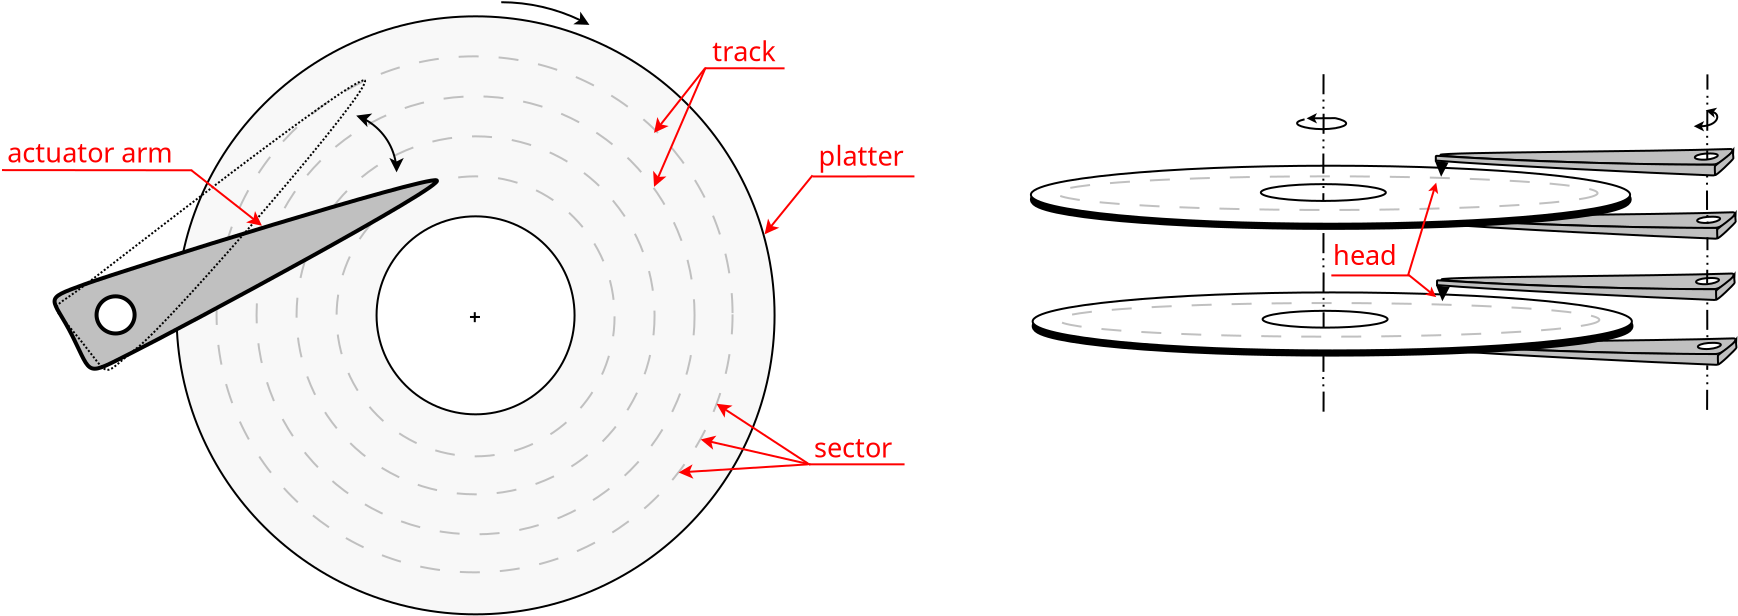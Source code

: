 <?xml version="1.0" encoding="UTF-8"?>
<dia:diagram xmlns:dia="http://www.lysator.liu.se/~alla/dia/">
  <dia:layer name="Background" visible="true" active="true">
    <dia:group>
      <dia:object type="Standard - Beziergon" version="0" id="O0">
        <dia:attribute name="obj_pos">
          <dia:point val="61.294,-10.909"/>
        </dia:attribute>
        <dia:attribute name="obj_bb">
          <dia:rectangle val="61.243,-11.253;75.96,-10.368"/>
        </dia:attribute>
        <dia:attribute name="bez_points">
          <dia:point val="61.294,-10.909"/>
          <dia:point val="61.294,-10.768"/>
          <dia:point val="70.858,-10.368"/>
          <dia:point val="74.92,-10.423"/>
          <dia:point val="75.38,-10.429"/>
          <dia:point val="76.206,-11.217"/>
          <dia:point val="75.803,-11.203"/>
          <dia:point val="71.74,-11.066"/>
          <dia:point val="61.293,-11.052"/>
        </dia:attribute>
        <dia:attribute name="corner_types">
          <dia:enum val="44234688"/>
          <dia:enum val="1"/>
          <dia:enum val="1"/>
          <dia:enum val="0"/>
        </dia:attribute>
        <dia:attribute name="line_width">
          <dia:real val="0.1"/>
        </dia:attribute>
        <dia:attribute name="inner_color">
          <dia:color val="#c0c0c0"/>
        </dia:attribute>
        <dia:attribute name="show_background">
          <dia:boolean val="true"/>
        </dia:attribute>
      </dia:object>
      <dia:object type="Standard - Beziergon" version="0" id="O1">
        <dia:attribute name="obj_pos">
          <dia:point val="61.184,-10.861"/>
        </dia:attribute>
        <dia:attribute name="obj_bb">
          <dia:rectangle val="61.027,-10.913;75.157,-9.832"/>
        </dia:attribute>
        <dia:attribute name="bez_points">
          <dia:point val="61.184,-10.861"/>
          <dia:point val="68.477,-10.392"/>
          <dia:point val="75.068,-10.424"/>
          <dia:point val="75.024,-10.418"/>
          <dia:point val="74.98,-10.411"/>
          <dia:point val="75.321,-9.829"/>
          <dia:point val="74.871,-9.886"/>
          <dia:point val="71.915,-9.995"/>
          <dia:point val="63.643,-10.408"/>
          <dia:point val="61.081,-10.626"/>
          <dia:point val="61.087,-10.855"/>
          <dia:point val="61.034,-10.87"/>
        </dia:attribute>
        <dia:attribute name="corner_types">
          <dia:enum val="1"/>
          <dia:enum val="0"/>
          <dia:enum val="2"/>
          <dia:enum val="2"/>
          <dia:enum val="1"/>
        </dia:attribute>
        <dia:attribute name="line_width">
          <dia:real val="0.1"/>
        </dia:attribute>
        <dia:attribute name="inner_color">
          <dia:color val="#c0c0c0"/>
        </dia:attribute>
        <dia:attribute name="show_background">
          <dia:boolean val="true"/>
        </dia:attribute>
      </dia:object>
      <dia:object type="Standard - Beziergon" version="0" id="O2">
        <dia:attribute name="obj_pos">
          <dia:point val="75.046,-10.361"/>
        </dia:attribute>
        <dia:attribute name="obj_bb">
          <dia:rectangle val="74.979,-11.315;76.007,-9.851"/>
        </dia:attribute>
        <dia:attribute name="bez_points">
          <dia:point val="75.046,-10.361"/>
          <dia:point val="75.011,-10.324"/>
          <dia:point val="75.04,-10.023"/>
          <dia:point val="75.04,-9.911"/>
          <dia:point val="75.04,-9.798"/>
          <dia:point val="75.95,-10.678"/>
          <dia:point val="75.956,-10.734"/>
          <dia:point val="75.962,-10.79"/>
          <dia:point val="75.922,-11.074"/>
          <dia:point val="75.926,-11.103"/>
          <dia:point val="75.794,-10.897"/>
          <dia:point val="75.158,-10.479"/>
        </dia:attribute>
        <dia:attribute name="corner_types">
          <dia:enum val="1"/>
          <dia:enum val="0"/>
          <dia:enum val="0"/>
          <dia:enum val="2"/>
          <dia:enum val="1"/>
        </dia:attribute>
        <dia:attribute name="line_width">
          <dia:real val="0.1"/>
        </dia:attribute>
        <dia:attribute name="inner_color">
          <dia:color val="#c0c0c0"/>
        </dia:attribute>
        <dia:attribute name="show_background">
          <dia:boolean val="true"/>
        </dia:attribute>
      </dia:object>
      <dia:object type="Standard - Beziergon" version="0" id="O3">
        <dia:attribute name="obj_pos">
          <dia:point val="74.814,-10.981"/>
        </dia:attribute>
        <dia:attribute name="obj_bb">
          <dia:rectangle val="73.979,-11.031;75.229,-10.619"/>
        </dia:attribute>
        <dia:attribute name="bez_points">
          <dia:point val="74.814,-10.981"/>
          <dia:point val="75.582,-10.969"/>
          <dia:point val="74.997,-10.637"/>
          <dia:point val="74.367,-10.671"/>
          <dia:point val="73.736,-10.706"/>
          <dia:point val="74.046,-10.992"/>
        </dia:attribute>
        <dia:attribute name="corner_types">
          <dia:enum val="46217344"/>
          <dia:enum val="0"/>
          <dia:enum val="0"/>
        </dia:attribute>
        <dia:attribute name="line_width">
          <dia:real val="0.1"/>
        </dia:attribute>
        <dia:attribute name="show_background">
          <dia:boolean val="true"/>
        </dia:attribute>
      </dia:object>
    </dia:group>
    <dia:object type="Standard - Ellipse" version="0" id="O4">
      <dia:attribute name="obj_pos">
        <dia:point val="40.868,-13.174"/>
      </dia:attribute>
      <dia:attribute name="obj_bb">
        <dia:rectangle val="40.668,-13.373;70.757,-10.321"/>
      </dia:attribute>
      <dia:attribute name="elem_corner">
        <dia:point val="40.868,-13.174"/>
      </dia:attribute>
      <dia:attribute name="elem_width">
        <dia:real val="29.689"/>
      </dia:attribute>
      <dia:attribute name="elem_height">
        <dia:real val="2.652"/>
      </dia:attribute>
      <dia:attribute name="border_width">
        <dia:real val="0.4"/>
      </dia:attribute>
    </dia:object>
    <dia:group>
      <dia:object type="Flowchart - Ellipse" version="0" id="O5">
        <dia:attribute name="obj_pos">
          <dia:point val="-2,-21"/>
        </dia:attribute>
        <dia:attribute name="obj_bb">
          <dia:rectangle val="-2.05,-21.05;27.95,8.95"/>
        </dia:attribute>
        <dia:attribute name="elem_corner">
          <dia:point val="-2,-21"/>
        </dia:attribute>
        <dia:attribute name="elem_width">
          <dia:real val="29.9"/>
        </dia:attribute>
        <dia:attribute name="elem_height">
          <dia:real val="29.9"/>
        </dia:attribute>
        <dia:attribute name="border_width">
          <dia:real val="0.1"/>
        </dia:attribute>
        <dia:attribute name="inner_color">
          <dia:color val="#f8f8f8"/>
        </dia:attribute>
        <dia:attribute name="show_background">
          <dia:boolean val="true"/>
        </dia:attribute>
        <dia:attribute name="padding">
          <dia:real val="0.354"/>
        </dia:attribute>
        <dia:attribute name="text">
          <dia:composite type="text">
            <dia:attribute name="string">
              <dia:string>##</dia:string>
            </dia:attribute>
            <dia:attribute name="font">
              <dia:font family="sans" style="0" name="Helvetica"/>
            </dia:attribute>
            <dia:attribute name="height">
              <dia:real val="0.8"/>
            </dia:attribute>
            <dia:attribute name="pos">
              <dia:point val="12.95,-5.855"/>
            </dia:attribute>
            <dia:attribute name="color">
              <dia:color val="#000000"/>
            </dia:attribute>
            <dia:attribute name="alignment">
              <dia:enum val="1"/>
            </dia:attribute>
          </dia:composite>
        </dia:attribute>
      </dia:object>
      <dia:object type="Flowchart - Ellipse" version="0" id="O6">
        <dia:attribute name="obj_pos">
          <dia:point val="4,-15"/>
        </dia:attribute>
        <dia:attribute name="obj_bb">
          <dia:rectangle val="3.95,-15.05;21.95,2.95"/>
        </dia:attribute>
        <dia:attribute name="elem_corner">
          <dia:point val="4,-15"/>
        </dia:attribute>
        <dia:attribute name="elem_width">
          <dia:real val="17.9"/>
        </dia:attribute>
        <dia:attribute name="elem_height">
          <dia:real val="17.9"/>
        </dia:attribute>
        <dia:attribute name="border_width">
          <dia:real val="0.1"/>
        </dia:attribute>
        <dia:attribute name="border_color">
          <dia:color val="#c0c0c0"/>
        </dia:attribute>
        <dia:attribute name="show_background">
          <dia:boolean val="false"/>
        </dia:attribute>
        <dia:attribute name="line_style">
          <dia:enum val="1"/>
        </dia:attribute>
        <dia:attribute name="padding">
          <dia:real val="0.354"/>
        </dia:attribute>
        <dia:attribute name="text">
          <dia:composite type="text">
            <dia:attribute name="string">
              <dia:string>##</dia:string>
            </dia:attribute>
            <dia:attribute name="font">
              <dia:font family="sans" style="0" name="Helvetica"/>
            </dia:attribute>
            <dia:attribute name="height">
              <dia:real val="0.8"/>
            </dia:attribute>
            <dia:attribute name="pos">
              <dia:point val="12.95,-5.855"/>
            </dia:attribute>
            <dia:attribute name="color">
              <dia:color val="#000000"/>
            </dia:attribute>
            <dia:attribute name="alignment">
              <dia:enum val="1"/>
            </dia:attribute>
          </dia:composite>
        </dia:attribute>
      </dia:object>
      <dia:object type="Flowchart - Ellipse" version="0" id="O7">
        <dia:attribute name="obj_pos">
          <dia:point val="8,-11"/>
        </dia:attribute>
        <dia:attribute name="obj_bb">
          <dia:rectangle val="7.95,-11.05;17.95,-1.05"/>
        </dia:attribute>
        <dia:attribute name="elem_corner">
          <dia:point val="8,-11"/>
        </dia:attribute>
        <dia:attribute name="elem_width">
          <dia:real val="9.9"/>
        </dia:attribute>
        <dia:attribute name="elem_height">
          <dia:real val="9.9"/>
        </dia:attribute>
        <dia:attribute name="border_width">
          <dia:real val="0.1"/>
        </dia:attribute>
        <dia:attribute name="show_background">
          <dia:boolean val="true"/>
        </dia:attribute>
        <dia:attribute name="padding">
          <dia:real val="0.354"/>
        </dia:attribute>
        <dia:attribute name="text">
          <dia:composite type="text">
            <dia:attribute name="string">
              <dia:string>##</dia:string>
            </dia:attribute>
            <dia:attribute name="font">
              <dia:font family="sans" style="0" name="Helvetica"/>
            </dia:attribute>
            <dia:attribute name="height">
              <dia:real val="0.8"/>
            </dia:attribute>
            <dia:attribute name="pos">
              <dia:point val="12.95,-5.855"/>
            </dia:attribute>
            <dia:attribute name="color">
              <dia:color val="#000000"/>
            </dia:attribute>
            <dia:attribute name="alignment">
              <dia:enum val="1"/>
            </dia:attribute>
          </dia:composite>
        </dia:attribute>
      </dia:object>
      <dia:object type="Flowchart - Ellipse" version="0" id="O8">
        <dia:attribute name="obj_pos">
          <dia:point val="6,-13"/>
        </dia:attribute>
        <dia:attribute name="obj_bb">
          <dia:rectangle val="5.95,-13.05;19.95,1.05"/>
        </dia:attribute>
        <dia:attribute name="elem_corner">
          <dia:point val="6,-13"/>
        </dia:attribute>
        <dia:attribute name="elem_width">
          <dia:real val="13.9"/>
        </dia:attribute>
        <dia:attribute name="elem_height">
          <dia:real val="14.0"/>
        </dia:attribute>
        <dia:attribute name="border_width">
          <dia:real val="0.1"/>
        </dia:attribute>
        <dia:attribute name="border_color">
          <dia:color val="#c0c0c0"/>
        </dia:attribute>
        <dia:attribute name="show_background">
          <dia:boolean val="false"/>
        </dia:attribute>
        <dia:attribute name="line_style">
          <dia:enum val="1"/>
        </dia:attribute>
        <dia:attribute name="padding">
          <dia:real val="0.354"/>
        </dia:attribute>
        <dia:attribute name="text">
          <dia:composite type="text">
            <dia:attribute name="string">
              <dia:string>##</dia:string>
            </dia:attribute>
            <dia:attribute name="font">
              <dia:font family="sans" style="0" name="Helvetica"/>
            </dia:attribute>
            <dia:attribute name="height">
              <dia:real val="0.8"/>
            </dia:attribute>
            <dia:attribute name="pos">
              <dia:point val="12.95,-5.805"/>
            </dia:attribute>
            <dia:attribute name="color">
              <dia:color val="#000000"/>
            </dia:attribute>
            <dia:attribute name="alignment">
              <dia:enum val="1"/>
            </dia:attribute>
          </dia:composite>
        </dia:attribute>
      </dia:object>
      <dia:object type="Flowchart - Ellipse" version="0" id="O9">
        <dia:attribute name="obj_pos">
          <dia:point val="0,-19"/>
        </dia:attribute>
        <dia:attribute name="obj_bb">
          <dia:rectangle val="-0.05,-19.05;25.85,6.85"/>
        </dia:attribute>
        <dia:attribute name="elem_corner">
          <dia:point val="0,-19"/>
        </dia:attribute>
        <dia:attribute name="elem_width">
          <dia:real val="25.8"/>
        </dia:attribute>
        <dia:attribute name="elem_height">
          <dia:real val="25.8"/>
        </dia:attribute>
        <dia:attribute name="border_width">
          <dia:real val="0.1"/>
        </dia:attribute>
        <dia:attribute name="border_color">
          <dia:color val="#c0c0c0"/>
        </dia:attribute>
        <dia:attribute name="show_background">
          <dia:boolean val="false"/>
        </dia:attribute>
        <dia:attribute name="line_style">
          <dia:enum val="1"/>
        </dia:attribute>
        <dia:attribute name="padding">
          <dia:real val="0.354"/>
        </dia:attribute>
        <dia:attribute name="text">
          <dia:composite type="text">
            <dia:attribute name="string">
              <dia:string>##</dia:string>
            </dia:attribute>
            <dia:attribute name="font">
              <dia:font family="sans" style="0" name="Helvetica"/>
            </dia:attribute>
            <dia:attribute name="height">
              <dia:real val="0.8"/>
            </dia:attribute>
            <dia:attribute name="pos">
              <dia:point val="12.9,-5.905"/>
            </dia:attribute>
            <dia:attribute name="color">
              <dia:color val="#000000"/>
            </dia:attribute>
            <dia:attribute name="alignment">
              <dia:enum val="1"/>
            </dia:attribute>
          </dia:composite>
        </dia:attribute>
      </dia:object>
      <dia:object type="Flowchart - Ellipse" version="0" id="O10">
        <dia:attribute name="obj_pos">
          <dia:point val="2,-17"/>
        </dia:attribute>
        <dia:attribute name="obj_bb">
          <dia:rectangle val="1.95,-17.05;23.95,4.95"/>
        </dia:attribute>
        <dia:attribute name="elem_corner">
          <dia:point val="2,-17"/>
        </dia:attribute>
        <dia:attribute name="elem_width">
          <dia:real val="21.9"/>
        </dia:attribute>
        <dia:attribute name="elem_height">
          <dia:real val="21.9"/>
        </dia:attribute>
        <dia:attribute name="border_width">
          <dia:real val="0.1"/>
        </dia:attribute>
        <dia:attribute name="border_color">
          <dia:color val="#c0c0c0"/>
        </dia:attribute>
        <dia:attribute name="show_background">
          <dia:boolean val="false"/>
        </dia:attribute>
        <dia:attribute name="line_style">
          <dia:enum val="1"/>
        </dia:attribute>
        <dia:attribute name="padding">
          <dia:real val="0.354"/>
        </dia:attribute>
        <dia:attribute name="text">
          <dia:composite type="text">
            <dia:attribute name="string">
              <dia:string>##</dia:string>
            </dia:attribute>
            <dia:attribute name="font">
              <dia:font family="sans" style="0" name="Helvetica"/>
            </dia:attribute>
            <dia:attribute name="height">
              <dia:real val="0.8"/>
            </dia:attribute>
            <dia:attribute name="pos">
              <dia:point val="12.95,-5.855"/>
            </dia:attribute>
            <dia:attribute name="color">
              <dia:color val="#000000"/>
            </dia:attribute>
            <dia:attribute name="alignment">
              <dia:enum val="1"/>
            </dia:attribute>
          </dia:composite>
        </dia:attribute>
      </dia:object>
    </dia:group>
    <dia:object type="Standard - Arc" version="0" id="O11">
      <dia:attribute name="obj_pos">
        <dia:point val="9,-13.2"/>
      </dia:attribute>
      <dia:attribute name="obj_bb">
        <dia:rectangle val="6.912,-16.142;9.361,-13.13"/>
      </dia:attribute>
      <dia:attribute name="conn_endpoints">
        <dia:point val="9,-13.2"/>
        <dia:point val="6.982,-16.037"/>
      </dia:attribute>
      <dia:attribute name="curve_distance">
        <dia:real val="0.555"/>
      </dia:attribute>
      <dia:attribute name="line_width">
        <dia:real val="0.1"/>
      </dia:attribute>
      <dia:attribute name="start_arrow">
        <dia:enum val="22"/>
      </dia:attribute>
      <dia:attribute name="start_arrow_length">
        <dia:real val="0.5"/>
      </dia:attribute>
      <dia:attribute name="start_arrow_width">
        <dia:real val="0.5"/>
      </dia:attribute>
      <dia:attribute name="end_arrow">
        <dia:enum val="22"/>
      </dia:attribute>
      <dia:attribute name="end_arrow_length">
        <dia:real val="0.5"/>
      </dia:attribute>
      <dia:attribute name="end_arrow_width">
        <dia:real val="0.5"/>
      </dia:attribute>
    </dia:object>
    <dia:object type="Standard - Beziergon" version="0" id="O12">
      <dia:attribute name="obj_pos">
        <dia:point val="11,-12.8"/>
      </dia:attribute>
      <dia:attribute name="obj_bb">
        <dia:rectangle val="-8.2,-12.906;11.12,-3.281"/>
      </dia:attribute>
      <dia:attribute name="bez_points">
        <dia:point val="11,-12.8"/>
        <dia:point val="11.6,-12.6"/>
        <dia:point val="-1.8,-5.4"/>
        <dia:point val="-4.2,-4.2"/>
        <dia:point val="-6.6,-3"/>
        <dia:point val="-6.2,-3"/>
        <dia:point val="-7.2,-5"/>
        <dia:point val="-8.2,-7"/>
        <dia:point val="-8.8,-6.8"/>
        <dia:point val="-6.6,-7.6"/>
        <dia:point val="-4.4,-8.4"/>
        <dia:point val="10.4,-13"/>
      </dia:attribute>
      <dia:attribute name="corner_types">
        <dia:enum val="19123280"/>
        <dia:enum val="0"/>
        <dia:enum val="0"/>
        <dia:enum val="0"/>
        <dia:enum val="0"/>
      </dia:attribute>
      <dia:attribute name="line_width">
        <dia:real val="0.2"/>
      </dia:attribute>
      <dia:attribute name="inner_color">
        <dia:color val="#c0c0c0"/>
      </dia:attribute>
      <dia:attribute name="show_background">
        <dia:boolean val="true"/>
      </dia:attribute>
    </dia:object>
    <dia:object type="Standard - Beziergon" version="0" id="O13">
      <dia:attribute name="obj_pos">
        <dia:point val="7.4,-17.8"/>
      </dia:attribute>
      <dia:attribute name="obj_bb">
        <dia:rectangle val="-8.05,-17.853;7.475,-3.274"/>
      </dia:attribute>
      <dia:attribute name="bez_points">
        <dia:point val="7.4,-17.8"/>
        <dia:point val="8,-17.6"/>
        <dia:point val="-2.2,-5.8"/>
        <dia:point val="-4,-4.4"/>
        <dia:point val="-5.8,-3"/>
        <dia:point val="-5.2,-2.8"/>
        <dia:point val="-6.8,-4.8"/>
        <dia:point val="-8.4,-6.8"/>
        <dia:point val="-8.4,-6.2"/>
        <dia:point val="-6.8,-7.4"/>
        <dia:point val="-5.2,-8.6"/>
        <dia:point val="6.8,-18"/>
      </dia:attribute>
      <dia:attribute name="corner_types">
        <dia:enum val="19123280"/>
        <dia:enum val="0"/>
        <dia:enum val="0"/>
        <dia:enum val="0"/>
        <dia:enum val="0"/>
      </dia:attribute>
      <dia:attribute name="line_width">
        <dia:real val="0.1"/>
      </dia:attribute>
      <dia:attribute name="inner_color">
        <dia:color val="#d0d0d0"/>
      </dia:attribute>
      <dia:attribute name="show_background">
        <dia:boolean val="false"/>
      </dia:attribute>
      <dia:attribute name="line_style">
        <dia:enum val="4"/>
      </dia:attribute>
    </dia:object>
    <dia:object type="Flowchart - Ellipse" version="0" id="O14">
      <dia:attribute name="obj_pos">
        <dia:point val="-6,-7"/>
      </dia:attribute>
      <dia:attribute name="obj_bb">
        <dia:rectangle val="-6.1,-7.1;-3.998,-5.043"/>
      </dia:attribute>
      <dia:attribute name="elem_corner">
        <dia:point val="-6,-7"/>
      </dia:attribute>
      <dia:attribute name="elem_width">
        <dia:real val="1.902"/>
      </dia:attribute>
      <dia:attribute name="elem_height">
        <dia:real val="1.857"/>
      </dia:attribute>
      <dia:attribute name="border_width">
        <dia:real val="0.2"/>
      </dia:attribute>
      <dia:attribute name="show_background">
        <dia:boolean val="true"/>
      </dia:attribute>
      <dia:attribute name="padding">
        <dia:real val="0.354"/>
      </dia:attribute>
      <dia:attribute name="text">
        <dia:composite type="text">
          <dia:attribute name="string">
            <dia:string>##</dia:string>
          </dia:attribute>
          <dia:attribute name="font">
            <dia:font family="sans" style="0" name="Helvetica"/>
          </dia:attribute>
          <dia:attribute name="height">
            <dia:real val="0.8"/>
          </dia:attribute>
          <dia:attribute name="pos">
            <dia:point val="-5.049,-5.877"/>
          </dia:attribute>
          <dia:attribute name="color">
            <dia:color val="#000000"/>
          </dia:attribute>
          <dia:attribute name="alignment">
            <dia:enum val="1"/>
          </dia:attribute>
        </dia:composite>
      </dia:attribute>
    </dia:object>
    <dia:object type="Standard - Line" version="0" id="O15">
      <dia:attribute name="obj_pos">
        <dia:point val="29.796,-12.992"/>
      </dia:attribute>
      <dia:attribute name="obj_bb">
        <dia:rectangle val="29.746,-13.048;34.944,-12.942"/>
      </dia:attribute>
      <dia:attribute name="conn_endpoints">
        <dia:point val="29.796,-12.992"/>
        <dia:point val="34.894,-12.998"/>
      </dia:attribute>
      <dia:attribute name="numcp">
        <dia:int val="1"/>
      </dia:attribute>
      <dia:attribute name="line_color">
        <dia:color val="#ff0000"/>
      </dia:attribute>
      <dia:attribute name="line_width">
        <dia:real val="0.1"/>
      </dia:attribute>
    </dia:object>
    <dia:object type="Standard - Line" version="0" id="O16">
      <dia:attribute name="obj_pos">
        <dia:point val="29.8,-13.05"/>
      </dia:attribute>
      <dia:attribute name="obj_bb">
        <dia:rectangle val="27.329,-13.12;29.87,-10.013"/>
      </dia:attribute>
      <dia:attribute name="conn_endpoints">
        <dia:point val="29.8,-13.05"/>
        <dia:point val="27.4,-10.1"/>
      </dia:attribute>
      <dia:attribute name="numcp">
        <dia:int val="1"/>
      </dia:attribute>
      <dia:attribute name="line_color">
        <dia:color val="#ff0000"/>
      </dia:attribute>
      <dia:attribute name="line_width">
        <dia:real val="0.1"/>
      </dia:attribute>
      <dia:attribute name="end_arrow">
        <dia:enum val="22"/>
      </dia:attribute>
      <dia:attribute name="end_arrow_length">
        <dia:real val="0.5"/>
      </dia:attribute>
      <dia:attribute name="end_arrow_width">
        <dia:real val="0.5"/>
      </dia:attribute>
    </dia:object>
    <dia:object type="Standard - Text" version="1" id="O17">
      <dia:attribute name="obj_pos">
        <dia:point val="30.092,-13.525"/>
      </dia:attribute>
      <dia:attribute name="obj_bb">
        <dia:rectangle val="30.092,-14.783;34.614,-13.205"/>
      </dia:attribute>
      <dia:attribute name="text">
        <dia:composite type="text">
          <dia:attribute name="string">
            <dia:string>#platter#</dia:string>
          </dia:attribute>
          <dia:attribute name="font">
            <dia:font family="sans" style="0" name="Helvetica"/>
          </dia:attribute>
          <dia:attribute name="height">
            <dia:real val="1.693"/>
          </dia:attribute>
          <dia:attribute name="pos">
            <dia:point val="30.092,-13.525"/>
          </dia:attribute>
          <dia:attribute name="color">
            <dia:color val="#ff0000"/>
          </dia:attribute>
          <dia:attribute name="alignment">
            <dia:enum val="0"/>
          </dia:attribute>
        </dia:composite>
      </dia:attribute>
      <dia:attribute name="valign">
        <dia:enum val="3"/>
      </dia:attribute>
    </dia:object>
    <dia:object type="Standard - Line" version="0" id="O18">
      <dia:attribute name="obj_pos">
        <dia:point val="-10.728,-13.312"/>
      </dia:attribute>
      <dia:attribute name="obj_bb">
        <dia:rectangle val="-10.778,-13.362;-1.163,-13.253"/>
      </dia:attribute>
      <dia:attribute name="conn_endpoints">
        <dia:point val="-10.728,-13.312"/>
        <dia:point val="-1.213,-13.303"/>
      </dia:attribute>
      <dia:attribute name="numcp">
        <dia:int val="1"/>
      </dia:attribute>
      <dia:attribute name="line_color">
        <dia:color val="#ff0000"/>
      </dia:attribute>
      <dia:attribute name="line_width">
        <dia:real val="0.1"/>
      </dia:attribute>
    </dia:object>
    <dia:object type="Standard - Line" version="0" id="O19">
      <dia:attribute name="obj_pos">
        <dia:point val="-1.241,-13.288"/>
      </dia:attribute>
      <dia:attribute name="obj_bb">
        <dia:rectangle val="-1.311,-13.358;2.356,-10.461"/>
      </dia:attribute>
      <dia:attribute name="conn_endpoints">
        <dia:point val="-1.241,-13.288"/>
        <dia:point val="2.268,-10.532"/>
      </dia:attribute>
      <dia:attribute name="numcp">
        <dia:int val="1"/>
      </dia:attribute>
      <dia:attribute name="line_color">
        <dia:color val="#ff0000"/>
      </dia:attribute>
      <dia:attribute name="line_width">
        <dia:real val="0.1"/>
      </dia:attribute>
      <dia:attribute name="end_arrow">
        <dia:enum val="22"/>
      </dia:attribute>
      <dia:attribute name="end_arrow_length">
        <dia:real val="0.5"/>
      </dia:attribute>
      <dia:attribute name="end_arrow_width">
        <dia:real val="0.5"/>
      </dia:attribute>
    </dia:object>
    <dia:object type="Standard - Text" version="1" id="O20">
      <dia:attribute name="obj_pos">
        <dia:point val="-10.466,-13.694"/>
      </dia:attribute>
      <dia:attribute name="obj_bb">
        <dia:rectangle val="-10.466,-14.952;-1.636,-13.374"/>
      </dia:attribute>
      <dia:attribute name="text">
        <dia:composite type="text">
          <dia:attribute name="string">
            <dia:string>#actuator arm#</dia:string>
          </dia:attribute>
          <dia:attribute name="font">
            <dia:font family="sans" style="0" name="Helvetica"/>
          </dia:attribute>
          <dia:attribute name="height">
            <dia:real val="1.693"/>
          </dia:attribute>
          <dia:attribute name="pos">
            <dia:point val="-10.466,-13.694"/>
          </dia:attribute>
          <dia:attribute name="color">
            <dia:color val="#ff0000"/>
          </dia:attribute>
          <dia:attribute name="alignment">
            <dia:enum val="0"/>
          </dia:attribute>
        </dia:composite>
      </dia:attribute>
      <dia:attribute name="valign">
        <dia:enum val="3"/>
      </dia:attribute>
    </dia:object>
    <dia:object type="Standard - Line" version="0" id="O21">
      <dia:attribute name="obj_pos">
        <dia:point val="24.435,-18.405"/>
      </dia:attribute>
      <dia:attribute name="obj_bb">
        <dia:rectangle val="24.385,-18.455;28.45,-18.35"/>
      </dia:attribute>
      <dia:attribute name="conn_endpoints">
        <dia:point val="24.435,-18.405"/>
        <dia:point val="28.4,-18.4"/>
      </dia:attribute>
      <dia:attribute name="numcp">
        <dia:int val="1"/>
      </dia:attribute>
      <dia:attribute name="line_color">
        <dia:color val="#ff0000"/>
      </dia:attribute>
      <dia:attribute name="line_width">
        <dia:real val="0.1"/>
      </dia:attribute>
    </dia:object>
    <dia:object type="Standard - Line" version="0" id="O22">
      <dia:attribute name="obj_pos">
        <dia:point val="24.422,-18.402"/>
      </dia:attribute>
      <dia:attribute name="obj_bb">
        <dia:rectangle val="21.804,-18.473;24.492,-15.084"/>
      </dia:attribute>
      <dia:attribute name="conn_endpoints">
        <dia:point val="24.422,-18.402"/>
        <dia:point val="21.874,-15.172"/>
      </dia:attribute>
      <dia:attribute name="numcp">
        <dia:int val="1"/>
      </dia:attribute>
      <dia:attribute name="line_color">
        <dia:color val="#ff0000"/>
      </dia:attribute>
      <dia:attribute name="line_width">
        <dia:real val="0.1"/>
      </dia:attribute>
      <dia:attribute name="end_arrow">
        <dia:enum val="22"/>
      </dia:attribute>
      <dia:attribute name="end_arrow_length">
        <dia:real val="0.5"/>
      </dia:attribute>
      <dia:attribute name="end_arrow_width">
        <dia:real val="0.5"/>
      </dia:attribute>
    </dia:object>
    <dia:object type="Standard - Text" version="1" id="O23">
      <dia:attribute name="obj_pos">
        <dia:point val="24.779,-18.76"/>
      </dia:attribute>
      <dia:attribute name="obj_bb">
        <dia:rectangle val="24.779,-20.018;28.229,-18.44"/>
      </dia:attribute>
      <dia:attribute name="text">
        <dia:composite type="text">
          <dia:attribute name="string">
            <dia:string>#track#</dia:string>
          </dia:attribute>
          <dia:attribute name="font">
            <dia:font family="sans" style="0" name="Helvetica"/>
          </dia:attribute>
          <dia:attribute name="height">
            <dia:real val="1.693"/>
          </dia:attribute>
          <dia:attribute name="pos">
            <dia:point val="24.779,-18.76"/>
          </dia:attribute>
          <dia:attribute name="color">
            <dia:color val="#ff0000"/>
          </dia:attribute>
          <dia:attribute name="alignment">
            <dia:enum val="0"/>
          </dia:attribute>
        </dia:composite>
      </dia:attribute>
      <dia:attribute name="valign">
        <dia:enum val="3"/>
      </dia:attribute>
    </dia:object>
    <dia:object type="Standard - Line" version="0" id="O24">
      <dia:attribute name="obj_pos">
        <dia:point val="29.612,1.399"/>
      </dia:attribute>
      <dia:attribute name="obj_bb">
        <dia:rectangle val="29.562,1.349;34.45,1.45"/>
      </dia:attribute>
      <dia:attribute name="conn_endpoints">
        <dia:point val="29.612,1.399"/>
        <dia:point val="34.4,1.4"/>
      </dia:attribute>
      <dia:attribute name="numcp">
        <dia:int val="1"/>
      </dia:attribute>
      <dia:attribute name="line_color">
        <dia:color val="#ff0000"/>
      </dia:attribute>
      <dia:attribute name="line_width">
        <dia:real val="0.1"/>
      </dia:attribute>
    </dia:object>
    <dia:object type="Standard - Line" version="0" id="O25">
      <dia:attribute name="obj_pos">
        <dia:point val="29.563,1.401"/>
      </dia:attribute>
      <dia:attribute name="obj_bb">
        <dia:rectangle val="22.991,1.348;29.616,2.129"/>
      </dia:attribute>
      <dia:attribute name="conn_endpoints">
        <dia:point val="29.563,1.401"/>
        <dia:point val="23.102,1.806"/>
      </dia:attribute>
      <dia:attribute name="numcp">
        <dia:int val="1"/>
      </dia:attribute>
      <dia:attribute name="line_color">
        <dia:color val="#ff0000"/>
      </dia:attribute>
      <dia:attribute name="line_width">
        <dia:real val="0.1"/>
      </dia:attribute>
      <dia:attribute name="end_arrow">
        <dia:enum val="22"/>
      </dia:attribute>
      <dia:attribute name="end_arrow_length">
        <dia:real val="0.5"/>
      </dia:attribute>
      <dia:attribute name="end_arrow_width">
        <dia:real val="0.5"/>
      </dia:attribute>
    </dia:object>
    <dia:object type="Standard - Text" version="1" id="O26">
      <dia:attribute name="obj_pos">
        <dia:point val="29.872,1.063"/>
      </dia:attribute>
      <dia:attribute name="obj_bb">
        <dia:rectangle val="29.872,-0.194;34.075,1.383"/>
      </dia:attribute>
      <dia:attribute name="text">
        <dia:composite type="text">
          <dia:attribute name="string">
            <dia:string>#sector#</dia:string>
          </dia:attribute>
          <dia:attribute name="font">
            <dia:font family="sans" style="0" name="Helvetica"/>
          </dia:attribute>
          <dia:attribute name="height">
            <dia:real val="1.693"/>
          </dia:attribute>
          <dia:attribute name="pos">
            <dia:point val="29.872,1.063"/>
          </dia:attribute>
          <dia:attribute name="color">
            <dia:color val="#ff0000"/>
          </dia:attribute>
          <dia:attribute name="alignment">
            <dia:enum val="0"/>
          </dia:attribute>
        </dia:composite>
      </dia:attribute>
      <dia:attribute name="valign">
        <dia:enum val="3"/>
      </dia:attribute>
    </dia:object>
    <dia:object type="Standard - Line" version="0" id="O27">
      <dia:attribute name="obj_pos">
        <dia:point val="24.457,-18.449"/>
      </dia:attribute>
      <dia:attribute name="obj_bb">
        <dia:rectangle val="21.773,-18.515;24.523,-12.371"/>
      </dia:attribute>
      <dia:attribute name="conn_endpoints">
        <dia:point val="24.457,-18.449"/>
        <dia:point val="21.874,-12.473"/>
      </dia:attribute>
      <dia:attribute name="numcp">
        <dia:int val="1"/>
      </dia:attribute>
      <dia:attribute name="line_color">
        <dia:color val="#ff0000"/>
      </dia:attribute>
      <dia:attribute name="line_width">
        <dia:real val="0.1"/>
      </dia:attribute>
      <dia:attribute name="end_arrow">
        <dia:enum val="22"/>
      </dia:attribute>
      <dia:attribute name="end_arrow_length">
        <dia:real val="0.5"/>
      </dia:attribute>
      <dia:attribute name="end_arrow_width">
        <dia:real val="0.5"/>
      </dia:attribute>
    </dia:object>
    <dia:object type="Standard - Line" version="0" id="O28">
      <dia:attribute name="obj_pos">
        <dia:point val="29.694,1.409"/>
      </dia:attribute>
      <dia:attribute name="obj_bb">
        <dia:rectangle val="24.097,-0.06;29.753,1.469"/>
      </dia:attribute>
      <dia:attribute name="conn_endpoints">
        <dia:point val="29.694,1.409"/>
        <dia:point val="24.206,0.157"/>
      </dia:attribute>
      <dia:attribute name="numcp">
        <dia:int val="1"/>
      </dia:attribute>
      <dia:attribute name="line_color">
        <dia:color val="#ff0000"/>
      </dia:attribute>
      <dia:attribute name="line_width">
        <dia:real val="0.1"/>
      </dia:attribute>
      <dia:attribute name="end_arrow">
        <dia:enum val="22"/>
      </dia:attribute>
      <dia:attribute name="end_arrow_length">
        <dia:real val="0.5"/>
      </dia:attribute>
      <dia:attribute name="end_arrow_width">
        <dia:real val="0.5"/>
      </dia:attribute>
    </dia:object>
    <dia:object type="Standard - Line" version="0" id="O29">
      <dia:attribute name="obj_pos">
        <dia:point val="29.576,1.364"/>
      </dia:attribute>
      <dia:attribute name="obj_bb">
        <dia:rectangle val="24.903,-1.698;29.645,1.433"/>
      </dia:attribute>
      <dia:attribute name="conn_endpoints">
        <dia:point val="29.576,1.364"/>
        <dia:point val="24.997,-1.629"/>
      </dia:attribute>
      <dia:attribute name="numcp">
        <dia:int val="1"/>
      </dia:attribute>
      <dia:attribute name="line_color">
        <dia:color val="#ff0000"/>
      </dia:attribute>
      <dia:attribute name="line_width">
        <dia:real val="0.1"/>
      </dia:attribute>
      <dia:attribute name="end_arrow">
        <dia:enum val="22"/>
      </dia:attribute>
      <dia:attribute name="end_arrow_length">
        <dia:real val="0.5"/>
      </dia:attribute>
      <dia:attribute name="end_arrow_width">
        <dia:real val="0.5"/>
      </dia:attribute>
    </dia:object>
    <dia:group>
      <dia:object type="Standard - Line" version="0" id="O30">
        <dia:attribute name="obj_pos">
          <dia:point val="12.911,-6.208"/>
        </dia:attribute>
        <dia:attribute name="obj_bb">
          <dia:rectangle val="12.861,-6.258;12.961,-5.658"/>
        </dia:attribute>
        <dia:attribute name="conn_endpoints">
          <dia:point val="12.911,-6.208"/>
          <dia:point val="12.911,-5.708"/>
        </dia:attribute>
        <dia:attribute name="numcp">
          <dia:int val="1"/>
        </dia:attribute>
        <dia:attribute name="line_width">
          <dia:real val="0.1"/>
        </dia:attribute>
      </dia:object>
      <dia:object type="Standard - Line" version="0" id="O31">
        <dia:attribute name="obj_pos">
          <dia:point val="12.671,-5.968"/>
        </dia:attribute>
        <dia:attribute name="obj_bb">
          <dia:rectangle val="12.621,-6.018;13.221,-5.918"/>
        </dia:attribute>
        <dia:attribute name="conn_endpoints">
          <dia:point val="12.671,-5.968"/>
          <dia:point val="13.171,-5.968"/>
        </dia:attribute>
        <dia:attribute name="numcp">
          <dia:int val="1"/>
        </dia:attribute>
        <dia:attribute name="line_width">
          <dia:real val="0.1"/>
        </dia:attribute>
      </dia:object>
    </dia:group>
    <dia:object type="Standard - Ellipse" version="0" id="O32">
      <dia:attribute name="obj_pos">
        <dia:point val="40.717,-13.531"/>
      </dia:attribute>
      <dia:attribute name="obj_bb">
        <dia:rectangle val="40.667,-13.581;70.727,-10.58"/>
      </dia:attribute>
      <dia:attribute name="elem_corner">
        <dia:point val="40.717,-13.531"/>
      </dia:attribute>
      <dia:attribute name="elem_width">
        <dia:real val="29.96"/>
      </dia:attribute>
      <dia:attribute name="elem_height">
        <dia:real val="2.901"/>
      </dia:attribute>
      <dia:attribute name="border_width">
        <dia:real val="0.1"/>
      </dia:attribute>
    </dia:object>
    <dia:object type="Standard - Ellipse" version="0" id="O33">
      <dia:attribute name="obj_pos">
        <dia:point val="42,-13"/>
      </dia:attribute>
      <dia:attribute name="obj_bb">
        <dia:rectangle val="41.95,-13.05;69.1,-11.268"/>
      </dia:attribute>
      <dia:attribute name="elem_corner">
        <dia:point val="42,-13"/>
      </dia:attribute>
      <dia:attribute name="elem_width">
        <dia:real val="27.05"/>
      </dia:attribute>
      <dia:attribute name="elem_height">
        <dia:real val="1.682"/>
      </dia:attribute>
      <dia:attribute name="border_width">
        <dia:real val="0.1"/>
      </dia:attribute>
      <dia:attribute name="border_color">
        <dia:color val="#c0c0c0"/>
      </dia:attribute>
      <dia:attribute name="show_background">
        <dia:boolean val="false"/>
      </dia:attribute>
      <dia:attribute name="line_style">
        <dia:enum val="1"/>
      </dia:attribute>
    </dia:object>
    <dia:object type="Standard - Ellipse" version="0" id="O34">
      <dia:attribute name="obj_pos">
        <dia:point val="52.215,-12.611"/>
      </dia:attribute>
      <dia:attribute name="obj_bb">
        <dia:rectangle val="52.164,-12.661;58.512,-11.72"/>
      </dia:attribute>
      <dia:attribute name="elem_corner">
        <dia:point val="52.215,-12.611"/>
      </dia:attribute>
      <dia:attribute name="elem_width">
        <dia:real val="6.248"/>
      </dia:attribute>
      <dia:attribute name="elem_height">
        <dia:real val="0.841"/>
      </dia:attribute>
      <dia:attribute name="border_width">
        <dia:real val="0.1"/>
      </dia:attribute>
    </dia:object>
    <dia:group>
      <dia:object type="Standard - Polygon" version="0" id="O35">
        <dia:attribute name="obj_pos">
          <dia:point val="60.991,-13.713"/>
        </dia:attribute>
        <dia:attribute name="obj_bb">
          <dia:rectangle val="60.914,-13.772;61.598,-12.977"/>
        </dia:attribute>
        <dia:attribute name="poly_points">
          <dia:point val="60.991,-13.713"/>
          <dia:point val="61.521,-13.652"/>
          <dia:point val="61.234,-13.098"/>
        </dia:attribute>
        <dia:attribute name="line_width">
          <dia:real val="0.1"/>
        </dia:attribute>
        <dia:attribute name="inner_color">
          <dia:color val="#000000"/>
        </dia:attribute>
        <dia:attribute name="show_background">
          <dia:boolean val="true"/>
        </dia:attribute>
      </dia:object>
      <dia:group>
        <dia:object type="Standard - Beziergon" version="0" id="O36">
          <dia:attribute name="obj_pos">
            <dia:point val="61.178,-14.072"/>
          </dia:attribute>
          <dia:attribute name="obj_bb">
            <dia:rectangle val="61.127,-14.416;75.845,-13.53"/>
          </dia:attribute>
          <dia:attribute name="bez_points">
            <dia:point val="61.178,-14.072"/>
            <dia:point val="61.178,-13.93"/>
            <dia:point val="70.742,-13.531"/>
            <dia:point val="74.804,-13.585"/>
            <dia:point val="75.264,-13.592"/>
            <dia:point val="76.09,-14.379"/>
            <dia:point val="75.687,-14.366"/>
            <dia:point val="71.624,-14.228"/>
            <dia:point val="61.177,-14.214"/>
          </dia:attribute>
          <dia:attribute name="corner_types">
            <dia:enum val="44234688"/>
            <dia:enum val="1"/>
            <dia:enum val="1"/>
            <dia:enum val="0"/>
          </dia:attribute>
          <dia:attribute name="line_width">
            <dia:real val="0.1"/>
          </dia:attribute>
          <dia:attribute name="inner_color">
            <dia:color val="#c0c0c0"/>
          </dia:attribute>
          <dia:attribute name="show_background">
            <dia:boolean val="true"/>
          </dia:attribute>
        </dia:object>
        <dia:object type="Standard - Beziergon" version="0" id="O37">
          <dia:attribute name="obj_pos">
            <dia:point val="61.068,-14.023"/>
          </dia:attribute>
          <dia:attribute name="obj_bb">
            <dia:rectangle val="60.911,-14.075;75.041,-12.994"/>
          </dia:attribute>
          <dia:attribute name="bez_points">
            <dia:point val="61.068,-14.023"/>
            <dia:point val="68.361,-13.554"/>
            <dia:point val="74.952,-13.586"/>
            <dia:point val="74.908,-13.58"/>
            <dia:point val="74.864,-13.574"/>
            <dia:point val="75.205,-12.992"/>
            <dia:point val="74.755,-13.048"/>
            <dia:point val="71.799,-13.158"/>
            <dia:point val="63.527,-13.57"/>
            <dia:point val="60.965,-13.788"/>
            <dia:point val="60.971,-14.018"/>
            <dia:point val="60.918,-14.033"/>
          </dia:attribute>
          <dia:attribute name="corner_types">
            <dia:enum val="1"/>
            <dia:enum val="0"/>
            <dia:enum val="2"/>
            <dia:enum val="2"/>
            <dia:enum val="1"/>
          </dia:attribute>
          <dia:attribute name="line_width">
            <dia:real val="0.1"/>
          </dia:attribute>
          <dia:attribute name="inner_color">
            <dia:color val="#c0c0c0"/>
          </dia:attribute>
          <dia:attribute name="show_background">
            <dia:boolean val="true"/>
          </dia:attribute>
        </dia:object>
        <dia:object type="Standard - Beziergon" version="0" id="O38">
          <dia:attribute name="obj_pos">
            <dia:point val="74.93,-13.523"/>
          </dia:attribute>
          <dia:attribute name="obj_bb">
            <dia:rectangle val="74.863,-14.479;75.891,-13.013"/>
          </dia:attribute>
          <dia:attribute name="bez_points">
            <dia:point val="74.93,-13.523"/>
            <dia:point val="74.895,-13.487"/>
            <dia:point val="74.924,-13.185"/>
            <dia:point val="74.924,-13.073"/>
            <dia:point val="74.924,-12.96"/>
            <dia:point val="75.834,-13.84"/>
            <dia:point val="75.84,-13.896"/>
            <dia:point val="75.846,-13.953"/>
            <dia:point val="75.806,-14.236"/>
            <dia:point val="75.81,-14.265"/>
            <dia:point val="75.678,-14.059"/>
            <dia:point val="75.042,-13.642"/>
          </dia:attribute>
          <dia:attribute name="corner_types">
            <dia:enum val="1"/>
            <dia:enum val="0"/>
            <dia:enum val="0"/>
            <dia:enum val="2"/>
            <dia:enum val="1"/>
          </dia:attribute>
          <dia:attribute name="line_width">
            <dia:real val="0.1"/>
          </dia:attribute>
          <dia:attribute name="inner_color">
            <dia:color val="#c0c0c0"/>
          </dia:attribute>
          <dia:attribute name="show_background">
            <dia:boolean val="true"/>
          </dia:attribute>
        </dia:object>
        <dia:object type="Standard - Beziergon" version="0" id="O39">
          <dia:attribute name="obj_pos">
            <dia:point val="74.698,-14.143"/>
          </dia:attribute>
          <dia:attribute name="obj_bb">
            <dia:rectangle val="73.863,-14.193;75.113,-13.781"/>
          </dia:attribute>
          <dia:attribute name="bez_points">
            <dia:point val="74.698,-14.143"/>
            <dia:point val="75.466,-14.132"/>
            <dia:point val="74.881,-13.799"/>
            <dia:point val="74.251,-13.834"/>
            <dia:point val="73.62,-13.868"/>
            <dia:point val="73.93,-14.155"/>
          </dia:attribute>
          <dia:attribute name="corner_types">
            <dia:enum val="46217344"/>
            <dia:enum val="0"/>
            <dia:enum val="0"/>
          </dia:attribute>
          <dia:attribute name="line_width">
            <dia:real val="0.1"/>
          </dia:attribute>
          <dia:attribute name="show_background">
            <dia:boolean val="true"/>
          </dia:attribute>
        </dia:object>
      </dia:group>
    </dia:group>
    <dia:group>
      <dia:object type="Standard - Beziergon" version="0" id="O40">
        <dia:attribute name="obj_pos">
          <dia:point val="61.33,-4.604"/>
        </dia:attribute>
        <dia:attribute name="obj_bb">
          <dia:rectangle val="61.28,-4.948;75.997,-4.063"/>
        </dia:attribute>
        <dia:attribute name="bez_points">
          <dia:point val="61.33,-4.604"/>
          <dia:point val="61.331,-4.462"/>
          <dia:point val="70.894,-4.063"/>
          <dia:point val="74.956,-4.118"/>
          <dia:point val="75.416,-4.124"/>
          <dia:point val="76.242,-4.912"/>
          <dia:point val="75.839,-4.898"/>
          <dia:point val="71.776,-4.761"/>
          <dia:point val="61.329,-4.746"/>
        </dia:attribute>
        <dia:attribute name="corner_types">
          <dia:enum val="44234688"/>
          <dia:enum val="1"/>
          <dia:enum val="1"/>
          <dia:enum val="0"/>
        </dia:attribute>
        <dia:attribute name="line_width">
          <dia:real val="0.1"/>
        </dia:attribute>
        <dia:attribute name="inner_color">
          <dia:color val="#c0c0c0"/>
        </dia:attribute>
        <dia:attribute name="show_background">
          <dia:boolean val="true"/>
        </dia:attribute>
      </dia:object>
      <dia:object type="Standard - Beziergon" version="0" id="O41">
        <dia:attribute name="obj_pos">
          <dia:point val="61.22,-4.555"/>
        </dia:attribute>
        <dia:attribute name="obj_bb">
          <dia:rectangle val="61.063,-4.607;75.193,-3.527"/>
        </dia:attribute>
        <dia:attribute name="bez_points">
          <dia:point val="61.22,-4.555"/>
          <dia:point val="68.513,-4.087"/>
          <dia:point val="75.104,-4.119"/>
          <dia:point val="75.06,-4.112"/>
          <dia:point val="75.016,-4.106"/>
          <dia:point val="75.357,-3.524"/>
          <dia:point val="74.907,-3.58"/>
          <dia:point val="71.951,-3.69"/>
          <dia:point val="63.679,-4.103"/>
          <dia:point val="61.117,-4.321"/>
          <dia:point val="61.123,-4.55"/>
          <dia:point val="61.07,-4.565"/>
        </dia:attribute>
        <dia:attribute name="corner_types">
          <dia:enum val="1"/>
          <dia:enum val="0"/>
          <dia:enum val="2"/>
          <dia:enum val="2"/>
          <dia:enum val="1"/>
        </dia:attribute>
        <dia:attribute name="line_width">
          <dia:real val="0.1"/>
        </dia:attribute>
        <dia:attribute name="inner_color">
          <dia:color val="#c0c0c0"/>
        </dia:attribute>
        <dia:attribute name="show_background">
          <dia:boolean val="true"/>
        </dia:attribute>
      </dia:object>
      <dia:object type="Standard - Beziergon" version="0" id="O42">
        <dia:attribute name="obj_pos">
          <dia:point val="75.082,-4.055"/>
        </dia:attribute>
        <dia:attribute name="obj_bb">
          <dia:rectangle val="75.015,-5.01;76.043,-3.546"/>
        </dia:attribute>
        <dia:attribute name="bez_points">
          <dia:point val="75.082,-4.055"/>
          <dia:point val="75.048,-4.019"/>
          <dia:point val="75.076,-3.718"/>
          <dia:point val="75.076,-3.605"/>
          <dia:point val="75.076,-3.493"/>
          <dia:point val="75.986,-4.373"/>
          <dia:point val="75.992,-4.429"/>
          <dia:point val="75.999,-4.485"/>
          <dia:point val="75.958,-4.769"/>
          <dia:point val="75.962,-4.798"/>
          <dia:point val="75.831,-4.591"/>
          <dia:point val="75.194,-4.174"/>
        </dia:attribute>
        <dia:attribute name="corner_types">
          <dia:enum val="1"/>
          <dia:enum val="0"/>
          <dia:enum val="0"/>
          <dia:enum val="2"/>
          <dia:enum val="1"/>
        </dia:attribute>
        <dia:attribute name="line_width">
          <dia:real val="0.1"/>
        </dia:attribute>
        <dia:attribute name="inner_color">
          <dia:color val="#c0c0c0"/>
        </dia:attribute>
        <dia:attribute name="show_background">
          <dia:boolean val="true"/>
        </dia:attribute>
      </dia:object>
      <dia:object type="Standard - Beziergon" version="0" id="O43">
        <dia:attribute name="obj_pos">
          <dia:point val="74.85,-4.675"/>
        </dia:attribute>
        <dia:attribute name="obj_bb">
          <dia:rectangle val="74.015,-4.726;75.265,-4.314"/>
        </dia:attribute>
        <dia:attribute name="bez_points">
          <dia:point val="74.85,-4.675"/>
          <dia:point val="75.618,-4.664"/>
          <dia:point val="75.033,-4.332"/>
          <dia:point val="74.403,-4.366"/>
          <dia:point val="73.772,-4.4"/>
          <dia:point val="74.082,-4.687"/>
        </dia:attribute>
        <dia:attribute name="corner_types">
          <dia:enum val="46217344"/>
          <dia:enum val="0"/>
          <dia:enum val="0"/>
        </dia:attribute>
        <dia:attribute name="line_width">
          <dia:real val="0.1"/>
        </dia:attribute>
        <dia:attribute name="show_background">
          <dia:boolean val="true"/>
        </dia:attribute>
      </dia:object>
    </dia:group>
    <dia:object type="Standard - Ellipse" version="0" id="O44">
      <dia:attribute name="obj_pos">
        <dia:point val="40.956,-6.839"/>
      </dia:attribute>
      <dia:attribute name="obj_bb">
        <dia:rectangle val="40.757,-7.039;70.845,-3.987"/>
      </dia:attribute>
      <dia:attribute name="elem_corner">
        <dia:point val="40.956,-6.839"/>
      </dia:attribute>
      <dia:attribute name="elem_width">
        <dia:real val="29.689"/>
      </dia:attribute>
      <dia:attribute name="elem_height">
        <dia:real val="2.652"/>
      </dia:attribute>
      <dia:attribute name="border_width">
        <dia:real val="0.4"/>
      </dia:attribute>
    </dia:object>
    <dia:object type="Standard - Ellipse" version="0" id="O45">
      <dia:attribute name="obj_pos">
        <dia:point val="40.805,-7.196"/>
      </dia:attribute>
      <dia:attribute name="obj_bb">
        <dia:rectangle val="40.755,-7.246;70.815,-4.245"/>
      </dia:attribute>
      <dia:attribute name="elem_corner">
        <dia:point val="40.805,-7.196"/>
      </dia:attribute>
      <dia:attribute name="elem_width">
        <dia:real val="29.96"/>
      </dia:attribute>
      <dia:attribute name="elem_height">
        <dia:real val="2.901"/>
      </dia:attribute>
      <dia:attribute name="border_width">
        <dia:real val="0.1"/>
      </dia:attribute>
    </dia:object>
    <dia:object type="Standard - Ellipse" version="0" id="O46">
      <dia:attribute name="obj_pos">
        <dia:point val="42.089,-6.665"/>
      </dia:attribute>
      <dia:attribute name="obj_bb">
        <dia:rectangle val="42.038,-6.715;69.189,-4.934"/>
      </dia:attribute>
      <dia:attribute name="elem_corner">
        <dia:point val="42.089,-6.665"/>
      </dia:attribute>
      <dia:attribute name="elem_width">
        <dia:real val="27.05"/>
      </dia:attribute>
      <dia:attribute name="elem_height">
        <dia:real val="1.682"/>
      </dia:attribute>
      <dia:attribute name="border_width">
        <dia:real val="0.1"/>
      </dia:attribute>
      <dia:attribute name="border_color">
        <dia:color val="#c0c0c0"/>
      </dia:attribute>
      <dia:attribute name="show_background">
        <dia:boolean val="false"/>
      </dia:attribute>
      <dia:attribute name="line_style">
        <dia:enum val="1"/>
      </dia:attribute>
    </dia:object>
    <dia:object type="Standard - Ellipse" version="0" id="O47">
      <dia:attribute name="obj_pos">
        <dia:point val="52.303,-6.276"/>
      </dia:attribute>
      <dia:attribute name="obj_bb">
        <dia:rectangle val="52.253,-6.326;58.601,-5.385"/>
      </dia:attribute>
      <dia:attribute name="elem_corner">
        <dia:point val="52.303,-6.276"/>
      </dia:attribute>
      <dia:attribute name="elem_width">
        <dia:real val="6.248"/>
      </dia:attribute>
      <dia:attribute name="elem_height">
        <dia:real val="0.841"/>
      </dia:attribute>
      <dia:attribute name="border_width">
        <dia:real val="0.1"/>
      </dia:attribute>
    </dia:object>
    <dia:group>
      <dia:object type="Standard - Polygon" version="0" id="O48">
        <dia:attribute name="obj_pos">
          <dia:point val="61.052,-7.488"/>
        </dia:attribute>
        <dia:attribute name="obj_bb">
          <dia:rectangle val="60.975,-7.547;61.659,-6.751"/>
        </dia:attribute>
        <dia:attribute name="poly_points">
          <dia:point val="61.052,-7.488"/>
          <dia:point val="61.582,-7.426"/>
          <dia:point val="61.295,-6.872"/>
        </dia:attribute>
        <dia:attribute name="line_width">
          <dia:real val="0.1"/>
        </dia:attribute>
        <dia:attribute name="inner_color">
          <dia:color val="#000000"/>
        </dia:attribute>
        <dia:attribute name="show_background">
          <dia:boolean val="true"/>
        </dia:attribute>
      </dia:object>
      <dia:group>
        <dia:object type="Standard - Beziergon" version="0" id="O49">
          <dia:attribute name="obj_pos">
            <dia:point val="61.239,-7.846"/>
          </dia:attribute>
          <dia:attribute name="obj_bb">
            <dia:rectangle val="61.189,-8.19;75.906,-7.305"/>
          </dia:attribute>
          <dia:attribute name="bez_points">
            <dia:point val="61.239,-7.846"/>
            <dia:point val="61.24,-7.704"/>
            <dia:point val="70.803,-7.305"/>
            <dia:point val="74.865,-7.36"/>
            <dia:point val="75.325,-7.366"/>
            <dia:point val="76.151,-8.154"/>
            <dia:point val="75.748,-8.14"/>
            <dia:point val="71.685,-8.003"/>
            <dia:point val="61.238,-7.988"/>
          </dia:attribute>
          <dia:attribute name="corner_types">
            <dia:enum val="44234688"/>
            <dia:enum val="1"/>
            <dia:enum val="1"/>
            <dia:enum val="0"/>
          </dia:attribute>
          <dia:attribute name="line_width">
            <dia:real val="0.1"/>
          </dia:attribute>
          <dia:attribute name="inner_color">
            <dia:color val="#c0c0c0"/>
          </dia:attribute>
          <dia:attribute name="show_background">
            <dia:boolean val="true"/>
          </dia:attribute>
        </dia:object>
        <dia:object type="Standard - Beziergon" version="0" id="O50">
          <dia:attribute name="obj_pos">
            <dia:point val="61.129,-7.797"/>
          </dia:attribute>
          <dia:attribute name="obj_bb">
            <dia:rectangle val="60.972,-7.849;75.102,-6.769"/>
          </dia:attribute>
          <dia:attribute name="bez_points">
            <dia:point val="61.129,-7.797"/>
            <dia:point val="68.422,-7.329"/>
            <dia:point val="75.013,-7.361"/>
            <dia:point val="74.969,-7.355"/>
            <dia:point val="74.925,-7.348"/>
            <dia:point val="75.266,-6.766"/>
            <dia:point val="74.816,-6.822"/>
            <dia:point val="71.86,-6.932"/>
            <dia:point val="63.588,-7.345"/>
            <dia:point val="61.026,-7.563"/>
            <dia:point val="61.032,-7.792"/>
            <dia:point val="60.98,-7.807"/>
          </dia:attribute>
          <dia:attribute name="corner_types">
            <dia:enum val="1"/>
            <dia:enum val="0"/>
            <dia:enum val="2"/>
            <dia:enum val="2"/>
            <dia:enum val="1"/>
          </dia:attribute>
          <dia:attribute name="line_width">
            <dia:real val="0.1"/>
          </dia:attribute>
          <dia:attribute name="inner_color">
            <dia:color val="#c0c0c0"/>
          </dia:attribute>
          <dia:attribute name="show_background">
            <dia:boolean val="true"/>
          </dia:attribute>
        </dia:object>
        <dia:object type="Standard - Beziergon" version="0" id="O51">
          <dia:attribute name="obj_pos">
            <dia:point val="74.991,-7.297"/>
          </dia:attribute>
          <dia:attribute name="obj_bb">
            <dia:rectangle val="74.924,-8.254;75.952,-6.788"/>
          </dia:attribute>
          <dia:attribute name="bez_points">
            <dia:point val="74.991,-7.297"/>
            <dia:point val="74.957,-7.261"/>
            <dia:point val="74.985,-6.96"/>
            <dia:point val="74.985,-6.847"/>
            <dia:point val="74.985,-6.735"/>
            <dia:point val="75.895,-7.615"/>
            <dia:point val="75.901,-7.671"/>
            <dia:point val="75.908,-7.727"/>
            <dia:point val="75.867,-8.011"/>
            <dia:point val="75.871,-8.04"/>
            <dia:point val="75.74,-7.834"/>
            <dia:point val="75.104,-7.416"/>
          </dia:attribute>
          <dia:attribute name="corner_types">
            <dia:enum val="1"/>
            <dia:enum val="0"/>
            <dia:enum val="0"/>
            <dia:enum val="2"/>
            <dia:enum val="1"/>
          </dia:attribute>
          <dia:attribute name="line_width">
            <dia:real val="0.1"/>
          </dia:attribute>
          <dia:attribute name="inner_color">
            <dia:color val="#c0c0c0"/>
          </dia:attribute>
          <dia:attribute name="show_background">
            <dia:boolean val="true"/>
          </dia:attribute>
        </dia:object>
        <dia:object type="Standard - Beziergon" version="0" id="O52">
          <dia:attribute name="obj_pos">
            <dia:point val="74.759,-7.918"/>
          </dia:attribute>
          <dia:attribute name="obj_bb">
            <dia:rectangle val="73.924,-7.968;75.174,-7.556"/>
          </dia:attribute>
          <dia:attribute name="bez_points">
            <dia:point val="74.759,-7.918"/>
            <dia:point val="75.527,-7.906"/>
            <dia:point val="74.942,-7.574"/>
            <dia:point val="74.312,-7.608"/>
            <dia:point val="73.681,-7.642"/>
            <dia:point val="73.991,-7.929"/>
          </dia:attribute>
          <dia:attribute name="corner_types">
            <dia:enum val="46217344"/>
            <dia:enum val="0"/>
            <dia:enum val="0"/>
          </dia:attribute>
          <dia:attribute name="line_width">
            <dia:real val="0.1"/>
          </dia:attribute>
          <dia:attribute name="show_background">
            <dia:boolean val="true"/>
          </dia:attribute>
        </dia:object>
      </dia:group>
    </dia:group>
    <dia:group>
      <dia:object type="Standard - Arc" version="0" id="O53">
        <dia:attribute name="obj_pos">
          <dia:point val="54.5,-15.9"/>
        </dia:attribute>
        <dia:attribute name="obj_bb">
          <dia:rectangle val="54.45,-16.151;56.01,-15.627"/>
        </dia:attribute>
        <dia:attribute name="conn_endpoints">
          <dia:point val="54.5,-15.9"/>
          <dia:point val="55.96,-15.91"/>
        </dia:attribute>
        <dia:attribute name="curve_distance">
          <dia:real val="0.01"/>
        </dia:attribute>
        <dia:attribute name="line_width">
          <dia:real val="0.1"/>
        </dia:attribute>
        <dia:attribute name="start_arrow">
          <dia:enum val="22"/>
        </dia:attribute>
        <dia:attribute name="start_arrow_length">
          <dia:real val="0.3"/>
        </dia:attribute>
        <dia:attribute name="start_arrow_width">
          <dia:real val="0.3"/>
        </dia:attribute>
      </dia:object>
      <dia:object type="Standard - Arc" version="0" id="O54">
        <dia:attribute name="obj_pos">
          <dia:point val="54.62,-15.41"/>
        </dia:attribute>
        <dia:attribute name="obj_bb">
          <dia:rectangle val="54.57,-15.46;56.01,-15.31"/>
        </dia:attribute>
        <dia:attribute name="conn_endpoints">
          <dia:point val="54.62,-15.41"/>
          <dia:point val="55.96,-15.41"/>
        </dia:attribute>
        <dia:attribute name="curve_distance">
          <dia:real val="0.05"/>
        </dia:attribute>
        <dia:attribute name="line_width">
          <dia:real val="0.1"/>
        </dia:attribute>
      </dia:object>
      <dia:object type="Standard - BezierLine" version="0" id="O55">
        <dia:attribute name="obj_pos">
          <dia:point val="55.94,-15.91"/>
        </dia:attribute>
        <dia:attribute name="obj_bb">
          <dia:rectangle val="55.88,-15.97;56.53,-15.352"/>
        </dia:attribute>
        <dia:attribute name="bez_points">
          <dia:point val="55.94,-15.91"/>
          <dia:point val="56.66,-15.75"/>
          <dia:point val="56.66,-15.53"/>
          <dia:point val="55.94,-15.41"/>
        </dia:attribute>
        <dia:attribute name="corner_types">
          <dia:enum val="0"/>
          <dia:enum val="0"/>
        </dia:attribute>
        <dia:attribute name="line_width">
          <dia:real val="0.1"/>
        </dia:attribute>
      </dia:object>
      <dia:object type="Standard - BezierLine" version="0" id="O56">
        <dia:attribute name="obj_pos">
          <dia:point val="54.4,-15.85"/>
        </dia:attribute>
        <dia:attribute name="obj_bb">
          <dia:rectangle val="53.976,-15.91;54.697,-15.353"/>
        </dia:attribute>
        <dia:attribute name="bez_points">
          <dia:point val="54.4,-15.85"/>
          <dia:point val="53.78,-15.71"/>
          <dia:point val="53.98,-15.51"/>
          <dia:point val="54.64,-15.41"/>
        </dia:attribute>
        <dia:attribute name="corner_types">
          <dia:enum val="0"/>
          <dia:enum val="0"/>
        </dia:attribute>
        <dia:attribute name="line_width">
          <dia:real val="0.1"/>
        </dia:attribute>
      </dia:object>
    </dia:group>
    <dia:object type="Standard - BezierLine" version="0" id="O57">
      <dia:attribute name="obj_pos">
        <dia:point val="73.859,-15.505"/>
      </dia:attribute>
      <dia:attribute name="obj_bb">
        <dia:rectangle val="73.859,-16.432;75.086,-15.244"/>
      </dia:attribute>
      <dia:attribute name="bez_points">
        <dia:point val="73.859,-15.505"/>
        <dia:point val="75.059,-15.505"/>
        <dia:point val="75.26,-16.105"/>
        <dia:point val="74.46,-16.305"/>
      </dia:attribute>
      <dia:attribute name="corner_types">
        <dia:enum val="0"/>
        <dia:enum val="0"/>
      </dia:attribute>
      <dia:attribute name="line_width">
        <dia:real val="0.1"/>
      </dia:attribute>
      <dia:attribute name="start_arrow">
        <dia:enum val="22"/>
      </dia:attribute>
      <dia:attribute name="start_arrow_length">
        <dia:real val="0.3"/>
      </dia:attribute>
      <dia:attribute name="start_arrow_width">
        <dia:real val="0.3"/>
      </dia:attribute>
      <dia:attribute name="end_arrow">
        <dia:enum val="22"/>
      </dia:attribute>
      <dia:attribute name="end_arrow_length">
        <dia:real val="0.3"/>
      </dia:attribute>
      <dia:attribute name="end_arrow_width">
        <dia:real val="0.3"/>
      </dia:attribute>
    </dia:object>
    <dia:object type="Standard - Text" version="1" id="O58">
      <dia:attribute name="obj_pos">
        <dia:point val="55.827,-8.565"/>
      </dia:attribute>
      <dia:attribute name="obj_bb">
        <dia:rectangle val="55.827,-9.822;59.21,-8.245"/>
      </dia:attribute>
      <dia:attribute name="text">
        <dia:composite type="text">
          <dia:attribute name="string">
            <dia:string>#head#</dia:string>
          </dia:attribute>
          <dia:attribute name="font">
            <dia:font family="sans" style="0" name="Helvetica"/>
          </dia:attribute>
          <dia:attribute name="height">
            <dia:real val="1.693"/>
          </dia:attribute>
          <dia:attribute name="pos">
            <dia:point val="55.827,-8.565"/>
          </dia:attribute>
          <dia:attribute name="color">
            <dia:color val="#ff0000"/>
          </dia:attribute>
          <dia:attribute name="alignment">
            <dia:enum val="0"/>
          </dia:attribute>
        </dia:composite>
      </dia:attribute>
      <dia:attribute name="valign">
        <dia:enum val="3"/>
      </dia:attribute>
    </dia:object>
    <dia:object type="Standard - Line" version="0" id="O59">
      <dia:attribute name="obj_pos">
        <dia:point val="60.982,-12.684"/>
      </dia:attribute>
      <dia:attribute name="obj_bb">
        <dia:rectangle val="59.51,-12.746;61.08,-7.98"/>
      </dia:attribute>
      <dia:attribute name="conn_endpoints">
        <dia:point val="60.982,-12.684"/>
        <dia:point val="59.573,-8.042"/>
      </dia:attribute>
      <dia:attribute name="numcp">
        <dia:int val="1"/>
      </dia:attribute>
      <dia:attribute name="line_color">
        <dia:color val="#ff0000"/>
      </dia:attribute>
      <dia:attribute name="line_width">
        <dia:real val="0.1"/>
      </dia:attribute>
      <dia:attribute name="start_arrow">
        <dia:enum val="22"/>
      </dia:attribute>
      <dia:attribute name="start_arrow_length">
        <dia:real val="0.3"/>
      </dia:attribute>
      <dia:attribute name="start_arrow_width">
        <dia:real val="0.3"/>
      </dia:attribute>
    </dia:object>
    <dia:object type="Standard - Line" version="0" id="O60">
      <dia:attribute name="obj_pos">
        <dia:point val="60.983,-6.96"/>
      </dia:attribute>
      <dia:attribute name="obj_bb">
        <dia:rectangle val="59.532,-8.142;61.054,-6.89"/>
      </dia:attribute>
      <dia:attribute name="conn_endpoints">
        <dia:point val="60.983,-6.96"/>
        <dia:point val="59.602,-8.072"/>
      </dia:attribute>
      <dia:attribute name="numcp">
        <dia:int val="1"/>
      </dia:attribute>
      <dia:attribute name="line_color">
        <dia:color val="#ff0000"/>
      </dia:attribute>
      <dia:attribute name="line_width">
        <dia:real val="0.1"/>
      </dia:attribute>
      <dia:attribute name="start_arrow">
        <dia:enum val="22"/>
      </dia:attribute>
      <dia:attribute name="start_arrow_length">
        <dia:real val="0.3"/>
      </dia:attribute>
      <dia:attribute name="start_arrow_width">
        <dia:real val="0.3"/>
      </dia:attribute>
    </dia:object>
    <dia:object type="Standard - Line" version="0" id="O61">
      <dia:attribute name="obj_pos">
        <dia:point val="59.639,-8.046"/>
      </dia:attribute>
      <dia:attribute name="obj_bb">
        <dia:rectangle val="55.689,-8.096;59.689,-7.996"/>
      </dia:attribute>
      <dia:attribute name="conn_endpoints">
        <dia:point val="59.639,-8.046"/>
        <dia:point val="55.739,-8.046"/>
      </dia:attribute>
      <dia:attribute name="numcp">
        <dia:int val="1"/>
      </dia:attribute>
      <dia:attribute name="line_color">
        <dia:color val="#ff0000"/>
      </dia:attribute>
      <dia:attribute name="line_width">
        <dia:real val="0.1"/>
      </dia:attribute>
    </dia:object>
    <dia:object type="Standard - Line" version="0" id="O62">
      <dia:attribute name="obj_pos">
        <dia:point val="55.346,-17.102"/>
      </dia:attribute>
      <dia:attribute name="obj_bb">
        <dia:rectangle val="55.296,-18.157;55.399,-17.052"/>
      </dia:attribute>
      <dia:attribute name="conn_endpoints">
        <dia:point val="55.346,-17.102"/>
        <dia:point val="55.349,-18.107"/>
      </dia:attribute>
      <dia:attribute name="numcp">
        <dia:int val="1"/>
      </dia:attribute>
      <dia:attribute name="line_width">
        <dia:real val="0.1"/>
      </dia:attribute>
    </dia:object>
    <dia:object type="Standard - Line" version="0" id="O63">
      <dia:attribute name="obj_pos">
        <dia:point val="55.346,-16.741"/>
      </dia:attribute>
      <dia:attribute name="obj_bb">
        <dia:rectangle val="55.294,-16.891;55.397,-16.69"/>
      </dia:attribute>
      <dia:attribute name="conn_endpoints">
        <dia:point val="55.346,-16.741"/>
        <dia:point val="55.345,-16.84"/>
      </dia:attribute>
      <dia:attribute name="numcp">
        <dia:int val="1"/>
      </dia:attribute>
      <dia:attribute name="line_width">
        <dia:real val="0.1"/>
      </dia:attribute>
    </dia:object>
    <dia:object type="Standard - Line" version="0" id="O64">
      <dia:attribute name="obj_pos">
        <dia:point val="55.345,-16.381"/>
      </dia:attribute>
      <dia:attribute name="obj_bb">
        <dia:rectangle val="55.294,-16.531;55.396,-16.33"/>
      </dia:attribute>
      <dia:attribute name="conn_endpoints">
        <dia:point val="55.345,-16.381"/>
        <dia:point val="55.344,-16.48"/>
      </dia:attribute>
      <dia:attribute name="numcp">
        <dia:int val="1"/>
      </dia:attribute>
      <dia:attribute name="line_width">
        <dia:real val="0.1"/>
      </dia:attribute>
    </dia:object>
    <dia:object type="Standard - Line" version="0" id="O65">
      <dia:attribute name="obj_pos">
        <dia:point val="55.349,-15.126"/>
      </dia:attribute>
      <dia:attribute name="obj_bb">
        <dia:rectangle val="55.299,-16.181;55.402,-15.076"/>
      </dia:attribute>
      <dia:attribute name="conn_endpoints">
        <dia:point val="55.349,-15.126"/>
        <dia:point val="55.352,-16.131"/>
      </dia:attribute>
      <dia:attribute name="numcp">
        <dia:int val="1"/>
      </dia:attribute>
      <dia:attribute name="line_width">
        <dia:real val="0.1"/>
      </dia:attribute>
    </dia:object>
    <dia:object type="Standard - Line" version="0" id="O66">
      <dia:attribute name="obj_pos">
        <dia:point val="55.345,-14.747"/>
      </dia:attribute>
      <dia:attribute name="obj_bb">
        <dia:rectangle val="55.294,-14.897;55.396,-14.697"/>
      </dia:attribute>
      <dia:attribute name="conn_endpoints">
        <dia:point val="55.345,-14.747"/>
        <dia:point val="55.344,-14.847"/>
      </dia:attribute>
      <dia:attribute name="numcp">
        <dia:int val="1"/>
      </dia:attribute>
      <dia:attribute name="line_width">
        <dia:real val="0.1"/>
      </dia:attribute>
    </dia:object>
    <dia:object type="Standard - Line" version="0" id="O67">
      <dia:attribute name="obj_pos">
        <dia:point val="55.345,-14.398"/>
      </dia:attribute>
      <dia:attribute name="obj_bb">
        <dia:rectangle val="55.294,-14.548;55.396,-14.347"/>
      </dia:attribute>
      <dia:attribute name="conn_endpoints">
        <dia:point val="55.345,-14.398"/>
        <dia:point val="55.344,-14.497"/>
      </dia:attribute>
      <dia:attribute name="numcp">
        <dia:int val="1"/>
      </dia:attribute>
      <dia:attribute name="line_width">
        <dia:real val="0.1"/>
      </dia:attribute>
    </dia:object>
    <dia:object type="Standard - Line" version="0" id="O68">
      <dia:attribute name="obj_pos">
        <dia:point val="55.338,-13.136"/>
      </dia:attribute>
      <dia:attribute name="obj_bb">
        <dia:rectangle val="55.288,-14.191;55.391,-13.086"/>
      </dia:attribute>
      <dia:attribute name="conn_endpoints">
        <dia:point val="55.338,-13.136"/>
        <dia:point val="55.341,-14.141"/>
      </dia:attribute>
      <dia:attribute name="numcp">
        <dia:int val="1"/>
      </dia:attribute>
      <dia:attribute name="line_width">
        <dia:real val="0.1"/>
      </dia:attribute>
    </dia:object>
    <dia:object type="Standard - Line" version="0" id="O69">
      <dia:attribute name="obj_pos">
        <dia:point val="55.34,-12.784"/>
      </dia:attribute>
      <dia:attribute name="obj_bb">
        <dia:rectangle val="55.288,-12.934;55.39,-12.734"/>
      </dia:attribute>
      <dia:attribute name="conn_endpoints">
        <dia:point val="55.34,-12.784"/>
        <dia:point val="55.338,-12.884"/>
      </dia:attribute>
      <dia:attribute name="numcp">
        <dia:int val="1"/>
      </dia:attribute>
      <dia:attribute name="line_width">
        <dia:real val="0.1"/>
      </dia:attribute>
    </dia:object>
    <dia:object type="Standard - Line" version="0" id="O70">
      <dia:attribute name="obj_pos">
        <dia:point val="55.345,-12.418"/>
      </dia:attribute>
      <dia:attribute name="obj_bb">
        <dia:rectangle val="55.294,-12.568;55.396,-12.367"/>
      </dia:attribute>
      <dia:attribute name="conn_endpoints">
        <dia:point val="55.345,-12.418"/>
        <dia:point val="55.344,-12.517"/>
      </dia:attribute>
      <dia:attribute name="numcp">
        <dia:int val="1"/>
      </dia:attribute>
      <dia:attribute name="line_width">
        <dia:real val="0.1"/>
      </dia:attribute>
    </dia:object>
    <dia:object type="Standard - Line" version="0" id="O71">
      <dia:attribute name="obj_pos">
        <dia:point val="55.338,-11.77"/>
      </dia:attribute>
      <dia:attribute name="obj_bb">
        <dia:rectangle val="55.288,-12.207;55.391,-11.719"/>
      </dia:attribute>
      <dia:attribute name="conn_endpoints">
        <dia:point val="55.338,-11.77"/>
        <dia:point val="55.341,-12.156"/>
      </dia:attribute>
      <dia:attribute name="numcp">
        <dia:int val="1"/>
      </dia:attribute>
      <dia:attribute name="line_width">
        <dia:real val="0.1"/>
      </dia:attribute>
      <dia:connections>
        <dia:connection handle="0" to="O34" connection="6"/>
      </dia:connections>
    </dia:object>
    <dia:object type="Standard - Line" version="0" id="O72">
      <dia:attribute name="obj_pos">
        <dia:point val="55.344,-9.157"/>
      </dia:attribute>
      <dia:attribute name="obj_bb">
        <dia:rectangle val="55.294,-10.212;55.397,-9.107"/>
      </dia:attribute>
      <dia:attribute name="conn_endpoints">
        <dia:point val="55.344,-9.157"/>
        <dia:point val="55.346,-10.162"/>
      </dia:attribute>
      <dia:attribute name="numcp">
        <dia:int val="1"/>
      </dia:attribute>
      <dia:attribute name="line_width">
        <dia:real val="0.1"/>
      </dia:attribute>
    </dia:object>
    <dia:object type="Standard - Line" version="0" id="O73">
      <dia:attribute name="obj_pos">
        <dia:point val="55.34,-8.805"/>
      </dia:attribute>
      <dia:attribute name="obj_bb">
        <dia:rectangle val="55.288,-8.955;55.39,-8.755"/>
      </dia:attribute>
      <dia:attribute name="conn_endpoints">
        <dia:point val="55.34,-8.805"/>
        <dia:point val="55.338,-8.905"/>
      </dia:attribute>
      <dia:attribute name="numcp">
        <dia:int val="1"/>
      </dia:attribute>
      <dia:attribute name="line_width">
        <dia:real val="0.1"/>
      </dia:attribute>
    </dia:object>
    <dia:object type="Standard - Line" version="0" id="O74">
      <dia:attribute name="obj_pos">
        <dia:point val="55.345,-8.449"/>
      </dia:attribute>
      <dia:attribute name="obj_bb">
        <dia:rectangle val="55.294,-8.599;55.396,-8.398"/>
      </dia:attribute>
      <dia:attribute name="conn_endpoints">
        <dia:point val="55.345,-8.449"/>
        <dia:point val="55.344,-8.548"/>
      </dia:attribute>
      <dia:attribute name="numcp">
        <dia:int val="1"/>
      </dia:attribute>
      <dia:attribute name="line_width">
        <dia:real val="0.1"/>
      </dia:attribute>
    </dia:object>
    <dia:object type="Standard - Line" version="0" id="O75">
      <dia:attribute name="obj_pos">
        <dia:point val="55.349,-7.187"/>
      </dia:attribute>
      <dia:attribute name="obj_bb">
        <dia:rectangle val="55.299,-8.242;55.402,-7.137"/>
      </dia:attribute>
      <dia:attribute name="conn_endpoints">
        <dia:point val="55.349,-7.187"/>
        <dia:point val="55.352,-8.192"/>
      </dia:attribute>
      <dia:attribute name="numcp">
        <dia:int val="1"/>
      </dia:attribute>
      <dia:attribute name="line_width">
        <dia:real val="0.1"/>
      </dia:attribute>
    </dia:object>
    <dia:object type="Standard - Line" version="0" id="O76">
      <dia:attribute name="obj_pos">
        <dia:point val="55.351,-6.825"/>
      </dia:attribute>
      <dia:attribute name="obj_bb">
        <dia:rectangle val="55.299,-6.975;55.402,-6.775"/>
      </dia:attribute>
      <dia:attribute name="conn_endpoints">
        <dia:point val="55.351,-6.825"/>
        <dia:point val="55.35,-6.925"/>
      </dia:attribute>
      <dia:attribute name="numcp">
        <dia:int val="1"/>
      </dia:attribute>
      <dia:attribute name="line_width">
        <dia:real val="0.1"/>
      </dia:attribute>
    </dia:object>
    <dia:object type="Standard - Line" version="0" id="O77">
      <dia:attribute name="obj_pos">
        <dia:point val="55.351,-6.48"/>
      </dia:attribute>
      <dia:attribute name="obj_bb">
        <dia:rectangle val="55.299,-6.63;55.402,-6.429"/>
      </dia:attribute>
      <dia:attribute name="conn_endpoints">
        <dia:point val="55.351,-6.48"/>
        <dia:point val="55.35,-6.579"/>
      </dia:attribute>
      <dia:attribute name="numcp">
        <dia:int val="1"/>
      </dia:attribute>
      <dia:attribute name="line_width">
        <dia:real val="0.1"/>
      </dia:attribute>
    </dia:object>
    <dia:object type="Standard - Line" version="0" id="O78">
      <dia:attribute name="obj_pos">
        <dia:point val="55.352,-5.453"/>
      </dia:attribute>
      <dia:attribute name="obj_bb">
        <dia:rectangle val="55.302,-6.252;55.402,-5.403"/>
      </dia:attribute>
      <dia:attribute name="conn_endpoints">
        <dia:point val="55.352,-5.453"/>
        <dia:point val="55.352,-6.202"/>
      </dia:attribute>
      <dia:attribute name="numcp">
        <dia:int val="1"/>
      </dia:attribute>
      <dia:attribute name="line_width">
        <dia:real val="0.1"/>
      </dia:attribute>
    </dia:object>
    <dia:object type="Standard - Line" version="0" id="O79">
      <dia:attribute name="obj_pos">
        <dia:point val="55.344,-3.224"/>
      </dia:attribute>
      <dia:attribute name="obj_bb">
        <dia:rectangle val="55.294,-4.279;55.397,-3.174"/>
      </dia:attribute>
      <dia:attribute name="conn_endpoints">
        <dia:point val="55.344,-3.224"/>
        <dia:point val="55.346,-4.229"/>
      </dia:attribute>
      <dia:attribute name="numcp">
        <dia:int val="1"/>
      </dia:attribute>
      <dia:attribute name="line_width">
        <dia:real val="0.1"/>
      </dia:attribute>
    </dia:object>
    <dia:object type="Standard - Line" version="0" id="O80">
      <dia:attribute name="obj_pos">
        <dia:point val="55.334,-2.865"/>
      </dia:attribute>
      <dia:attribute name="obj_bb">
        <dia:rectangle val="55.282,-3.015;55.384,-2.814"/>
      </dia:attribute>
      <dia:attribute name="conn_endpoints">
        <dia:point val="55.334,-2.865"/>
        <dia:point val="55.333,-2.964"/>
      </dia:attribute>
      <dia:attribute name="numcp">
        <dia:int val="1"/>
      </dia:attribute>
      <dia:attribute name="line_width">
        <dia:real val="0.1"/>
      </dia:attribute>
    </dia:object>
    <dia:object type="Standard - Line" version="0" id="O81">
      <dia:attribute name="obj_pos">
        <dia:point val="55.349,-1.234"/>
      </dia:attribute>
      <dia:attribute name="obj_bb">
        <dia:rectangle val="55.299,-2.289;55.402,-1.184"/>
      </dia:attribute>
      <dia:attribute name="conn_endpoints">
        <dia:point val="55.349,-1.234"/>
        <dia:point val="55.352,-2.238"/>
      </dia:attribute>
      <dia:attribute name="numcp">
        <dia:int val="1"/>
      </dia:attribute>
      <dia:attribute name="line_width">
        <dia:real val="0.1"/>
      </dia:attribute>
    </dia:object>
    <dia:object type="Standard - Line" version="0" id="O82">
      <dia:attribute name="obj_pos">
        <dia:point val="55.34,-2.5"/>
      </dia:attribute>
      <dia:attribute name="obj_bb">
        <dia:rectangle val="55.288,-2.65;55.39,-2.449"/>
      </dia:attribute>
      <dia:attribute name="conn_endpoints">
        <dia:point val="55.34,-2.5"/>
        <dia:point val="55.338,-2.599"/>
      </dia:attribute>
      <dia:attribute name="numcp">
        <dia:int val="1"/>
      </dia:attribute>
      <dia:attribute name="line_width">
        <dia:real val="0.1"/>
      </dia:attribute>
    </dia:object>
    <dia:object type="Standard - Line" version="0" id="O83">
      <dia:attribute name="obj_pos">
        <dia:point val="74.543,-17.336"/>
      </dia:attribute>
      <dia:attribute name="obj_bb">
        <dia:rectangle val="74.493,-18.148;74.593,-17.286"/>
      </dia:attribute>
      <dia:attribute name="conn_endpoints">
        <dia:point val="74.543,-17.336"/>
        <dia:point val="74.543,-18.098"/>
      </dia:attribute>
      <dia:attribute name="numcp">
        <dia:int val="1"/>
      </dia:attribute>
      <dia:attribute name="line_width">
        <dia:real val="0.1"/>
      </dia:attribute>
    </dia:object>
    <dia:object type="Standard - Line" version="0" id="O84">
      <dia:attribute name="obj_pos">
        <dia:point val="74.544,-16.927"/>
      </dia:attribute>
      <dia:attribute name="obj_bb">
        <dia:rectangle val="74.492,-17.077;74.595,-16.876"/>
      </dia:attribute>
      <dia:attribute name="conn_endpoints">
        <dia:point val="74.544,-16.927"/>
        <dia:point val="74.543,-17.026"/>
      </dia:attribute>
      <dia:attribute name="numcp">
        <dia:int val="1"/>
      </dia:attribute>
      <dia:attribute name="line_width">
        <dia:real val="0.1"/>
      </dia:attribute>
    </dia:object>
    <dia:object type="Standard - Line" version="0" id="O85">
      <dia:attribute name="obj_pos">
        <dia:point val="74.536,-16.588"/>
      </dia:attribute>
      <dia:attribute name="obj_bb">
        <dia:rectangle val="74.485,-16.737;74.589,-16.537"/>
      </dia:attribute>
      <dia:attribute name="conn_endpoints">
        <dia:point val="74.536,-16.588"/>
        <dia:point val="74.538,-16.686"/>
      </dia:attribute>
      <dia:attribute name="numcp">
        <dia:int val="1"/>
      </dia:attribute>
      <dia:attribute name="line_width">
        <dia:real val="0.1"/>
      </dia:attribute>
    </dia:object>
    <dia:object type="Standard - Line" version="0" id="O86">
      <dia:attribute name="obj_pos">
        <dia:point val="74.535,-15.28"/>
      </dia:attribute>
      <dia:attribute name="obj_bb">
        <dia:rectangle val="74.485,-16.334;74.588,-15.23"/>
      </dia:attribute>
      <dia:attribute name="conn_endpoints">
        <dia:point val="74.535,-15.28"/>
        <dia:point val="74.538,-16.284"/>
      </dia:attribute>
      <dia:attribute name="numcp">
        <dia:int val="1"/>
      </dia:attribute>
      <dia:attribute name="line_width">
        <dia:real val="0.1"/>
      </dia:attribute>
    </dia:object>
    <dia:object type="Standard - Line" version="0" id="O87">
      <dia:attribute name="obj_pos">
        <dia:point val="74.531,-14.929"/>
      </dia:attribute>
      <dia:attribute name="obj_bb">
        <dia:rectangle val="74.479,-15.079;74.582,-14.879"/>
      </dia:attribute>
      <dia:attribute name="conn_endpoints">
        <dia:point val="74.531,-14.929"/>
        <dia:point val="74.53,-15.028"/>
      </dia:attribute>
      <dia:attribute name="numcp">
        <dia:int val="1"/>
      </dia:attribute>
      <dia:attribute name="line_width">
        <dia:real val="0.1"/>
      </dia:attribute>
    </dia:object>
    <dia:object type="Standard - Line" version="0" id="O88">
      <dia:attribute name="obj_pos">
        <dia:point val="74.531,-14.559"/>
      </dia:attribute>
      <dia:attribute name="obj_bb">
        <dia:rectangle val="74.479,-14.709;74.582,-14.509"/>
      </dia:attribute>
      <dia:attribute name="conn_endpoints">
        <dia:point val="74.531,-14.559"/>
        <dia:point val="74.53,-14.659"/>
      </dia:attribute>
      <dia:attribute name="numcp">
        <dia:int val="1"/>
      </dia:attribute>
      <dia:attribute name="line_width">
        <dia:real val="0.1"/>
      </dia:attribute>
    </dia:object>
    <dia:object type="Standard - Line" version="0" id="O89">
      <dia:attribute name="obj_pos">
        <dia:point val="74.536,-13.846"/>
      </dia:attribute>
      <dia:attribute name="obj_bb">
        <dia:rectangle val="74.482,-14.355;74.587,-13.796"/>
      </dia:attribute>
      <dia:attribute name="conn_endpoints">
        <dia:point val="74.536,-13.846"/>
        <dia:point val="74.532,-14.304"/>
      </dia:attribute>
      <dia:attribute name="numcp">
        <dia:int val="1"/>
      </dia:attribute>
      <dia:attribute name="line_width">
        <dia:real val="0.1"/>
      </dia:attribute>
    </dia:object>
    <dia:object type="Standard - Line" version="0" id="O90">
      <dia:attribute name="obj_pos">
        <dia:point val="74.529,-12.942"/>
      </dia:attribute>
      <dia:attribute name="obj_bb">
        <dia:rectangle val="74.478,-13.092;74.58,-12.891"/>
      </dia:attribute>
      <dia:attribute name="conn_endpoints">
        <dia:point val="74.529,-12.942"/>
        <dia:point val="74.528,-13.041"/>
      </dia:attribute>
      <dia:attribute name="numcp">
        <dia:int val="1"/>
      </dia:attribute>
      <dia:attribute name="line_width">
        <dia:real val="0.1"/>
      </dia:attribute>
    </dia:object>
    <dia:object type="Standard - Line" version="0" id="O91">
      <dia:attribute name="obj_pos">
        <dia:point val="74.523,-12.583"/>
      </dia:attribute>
      <dia:attribute name="obj_bb">
        <dia:rectangle val="74.471,-12.733;74.573,-12.533"/>
      </dia:attribute>
      <dia:attribute name="conn_endpoints">
        <dia:point val="74.523,-12.583"/>
        <dia:point val="74.522,-12.682"/>
      </dia:attribute>
      <dia:attribute name="numcp">
        <dia:int val="1"/>
      </dia:attribute>
      <dia:attribute name="line_width">
        <dia:real val="0.1"/>
      </dia:attribute>
    </dia:object>
    <dia:object type="Standard - Line" version="0" id="O92">
      <dia:attribute name="obj_pos">
        <dia:point val="74.524,-11.32"/>
      </dia:attribute>
      <dia:attribute name="obj_bb">
        <dia:rectangle val="74.472,-12.34;74.574,-11.27"/>
      </dia:attribute>
      <dia:attribute name="conn_endpoints">
        <dia:point val="74.524,-11.32"/>
        <dia:point val="74.522,-12.29"/>
      </dia:attribute>
      <dia:attribute name="numcp">
        <dia:int val="1"/>
      </dia:attribute>
      <dia:attribute name="line_width">
        <dia:real val="0.1"/>
      </dia:attribute>
    </dia:object>
    <dia:object type="Standard - Line" version="0" id="O93">
      <dia:attribute name="obj_pos">
        <dia:point val="74.544,-9.308"/>
      </dia:attribute>
      <dia:attribute name="obj_bb">
        <dia:rectangle val="74.493,-9.999;74.594,-9.258"/>
      </dia:attribute>
      <dia:attribute name="conn_endpoints">
        <dia:point val="74.544,-9.308"/>
        <dia:point val="74.543,-9.949"/>
      </dia:attribute>
      <dia:attribute name="numcp">
        <dia:int val="1"/>
      </dia:attribute>
      <dia:attribute name="line_width">
        <dia:real val="0.1"/>
      </dia:attribute>
    </dia:object>
    <dia:object type="Standard - Line" version="0" id="O94">
      <dia:attribute name="obj_pos">
        <dia:point val="74.541,-8.951"/>
      </dia:attribute>
      <dia:attribute name="obj_bb">
        <dia:rectangle val="74.49,-9.101;74.592,-8.9"/>
      </dia:attribute>
      <dia:attribute name="conn_endpoints">
        <dia:point val="74.541,-8.951"/>
        <dia:point val="74.54,-9.05"/>
      </dia:attribute>
      <dia:attribute name="numcp">
        <dia:int val="1"/>
      </dia:attribute>
      <dia:attribute name="line_width">
        <dia:real val="0.1"/>
      </dia:attribute>
    </dia:object>
    <dia:object type="Standard - Line" version="0" id="O95">
      <dia:attribute name="obj_pos">
        <dia:point val="74.543,-8.578"/>
      </dia:attribute>
      <dia:attribute name="obj_bb">
        <dia:rectangle val="74.491,-8.728;74.594,-8.527"/>
      </dia:attribute>
      <dia:attribute name="conn_endpoints">
        <dia:point val="74.543,-8.578"/>
        <dia:point val="74.542,-8.677"/>
      </dia:attribute>
      <dia:attribute name="numcp">
        <dia:int val="1"/>
      </dia:attribute>
      <dia:attribute name="line_width">
        <dia:real val="0.1"/>
      </dia:attribute>
    </dia:object>
    <dia:object type="Standard - Line" version="0" id="O96">
      <dia:attribute name="obj_pos">
        <dia:point val="74.528,-7.645"/>
      </dia:attribute>
      <dia:attribute name="obj_bb">
        <dia:rectangle val="74.478,-8.379;74.584,-7.594"/>
      </dia:attribute>
      <dia:attribute name="conn_endpoints">
        <dia:point val="74.528,-7.645"/>
        <dia:point val="74.534,-8.329"/>
      </dia:attribute>
      <dia:attribute name="numcp">
        <dia:int val="1"/>
      </dia:attribute>
      <dia:attribute name="line_width">
        <dia:real val="0.1"/>
      </dia:attribute>
    </dia:object>
    <dia:object type="Standard - Line" version="0" id="O97">
      <dia:attribute name="obj_pos">
        <dia:point val="74.541,-4.957"/>
      </dia:attribute>
      <dia:attribute name="obj_bb">
        <dia:rectangle val="74.489,-5.107;74.591,-4.906"/>
      </dia:attribute>
      <dia:attribute name="conn_endpoints">
        <dia:point val="74.541,-4.957"/>
        <dia:point val="74.54,-5.056"/>
      </dia:attribute>
      <dia:attribute name="numcp">
        <dia:int val="1"/>
      </dia:attribute>
      <dia:attribute name="line_width">
        <dia:real val="0.1"/>
      </dia:attribute>
    </dia:object>
    <dia:object type="Standard - Line" version="0" id="O98">
      <dia:attribute name="obj_pos">
        <dia:point val="74.537,-6.597"/>
      </dia:attribute>
      <dia:attribute name="obj_bb">
        <dia:rectangle val="74.485,-6.747;74.587,-6.546"/>
      </dia:attribute>
      <dia:attribute name="conn_endpoints">
        <dia:point val="74.537,-6.597"/>
        <dia:point val="74.535,-6.696"/>
      </dia:attribute>
      <dia:attribute name="numcp">
        <dia:int val="1"/>
      </dia:attribute>
      <dia:attribute name="line_width">
        <dia:real val="0.1"/>
      </dia:attribute>
    </dia:object>
    <dia:object type="Standard - Line" version="0" id="O99">
      <dia:attribute name="obj_pos">
        <dia:point val="74.536,-5.325"/>
      </dia:attribute>
      <dia:attribute name="obj_bb">
        <dia:rectangle val="74.484,-6.373;74.586,-5.275"/>
      </dia:attribute>
      <dia:attribute name="conn_endpoints">
        <dia:point val="74.536,-5.325"/>
        <dia:point val="74.534,-6.323"/>
      </dia:attribute>
      <dia:attribute name="numcp">
        <dia:int val="1"/>
      </dia:attribute>
      <dia:attribute name="line_width">
        <dia:real val="0.1"/>
      </dia:attribute>
    </dia:object>
    <dia:object type="Standard - Line" version="0" id="O100">
      <dia:attribute name="obj_pos">
        <dia:point val="74.532,-3.325"/>
      </dia:attribute>
      <dia:attribute name="obj_bb">
        <dia:rectangle val="74.481,-3.603;74.587,-3.274"/>
      </dia:attribute>
      <dia:attribute name="conn_endpoints">
        <dia:point val="74.532,-3.325"/>
        <dia:point val="74.536,-3.552"/>
      </dia:attribute>
      <dia:attribute name="numcp">
        <dia:int val="1"/>
      </dia:attribute>
      <dia:attribute name="line_width">
        <dia:real val="0.1"/>
      </dia:attribute>
    </dia:object>
    <dia:object type="Standard - Line" version="0" id="O101">
      <dia:attribute name="obj_pos">
        <dia:point val="74.536,-2.986"/>
      </dia:attribute>
      <dia:attribute name="obj_bb">
        <dia:rectangle val="74.484,-3.136;74.586,-2.936"/>
      </dia:attribute>
      <dia:attribute name="conn_endpoints">
        <dia:point val="74.536,-2.986"/>
        <dia:point val="74.534,-3.085"/>
      </dia:attribute>
      <dia:attribute name="numcp">
        <dia:int val="1"/>
      </dia:attribute>
      <dia:attribute name="line_width">
        <dia:real val="0.1"/>
      </dia:attribute>
    </dia:object>
    <dia:object type="Standard - Line" version="0" id="O102">
      <dia:attribute name="obj_pos">
        <dia:point val="74.527,-1.322"/>
      </dia:attribute>
      <dia:attribute name="obj_bb">
        <dia:rectangle val="74.477,-2.377;74.58,-1.272"/>
      </dia:attribute>
      <dia:attribute name="conn_endpoints">
        <dia:point val="74.527,-1.322"/>
        <dia:point val="74.53,-2.327"/>
      </dia:attribute>
      <dia:attribute name="numcp">
        <dia:int val="1"/>
      </dia:attribute>
      <dia:attribute name="line_width">
        <dia:real val="0.1"/>
      </dia:attribute>
    </dia:object>
    <dia:object type="Standard - Line" version="0" id="O103">
      <dia:attribute name="obj_pos">
        <dia:point val="74.537,-2.605"/>
      </dia:attribute>
      <dia:attribute name="obj_bb">
        <dia:rectangle val="74.486,-2.755;74.588,-2.554"/>
      </dia:attribute>
      <dia:attribute name="conn_endpoints">
        <dia:point val="74.537,-2.605"/>
        <dia:point val="74.536,-2.704"/>
      </dia:attribute>
      <dia:attribute name="numcp">
        <dia:int val="1"/>
      </dia:attribute>
      <dia:attribute name="line_width">
        <dia:real val="0.1"/>
      </dia:attribute>
    </dia:object>
    <dia:object type="Standard - Line" version="0" id="O104">
      <dia:attribute name="obj_pos">
        <dia:point val="74.541,-10.964"/>
      </dia:attribute>
      <dia:attribute name="obj_bb">
        <dia:rectangle val="74.489,-11.114;74.591,-10.913"/>
      </dia:attribute>
      <dia:attribute name="conn_endpoints">
        <dia:point val="74.541,-10.964"/>
        <dia:point val="74.54,-11.063"/>
      </dia:attribute>
      <dia:attribute name="numcp">
        <dia:int val="1"/>
      </dia:attribute>
      <dia:attribute name="line_width">
        <dia:real val="0.1"/>
      </dia:attribute>
    </dia:object>
    <dia:object type="Standard - Line" version="0" id="O105">
      <dia:attribute name="obj_pos">
        <dia:point val="74.551,-10.64"/>
      </dia:attribute>
      <dia:attribute name="obj_bb">
        <dia:rectangle val="74.499,-10.79;74.601,-10.589"/>
      </dia:attribute>
      <dia:attribute name="conn_endpoints">
        <dia:point val="74.551,-10.64"/>
        <dia:point val="74.549,-10.739"/>
      </dia:attribute>
      <dia:attribute name="numcp">
        <dia:int val="1"/>
      </dia:attribute>
      <dia:attribute name="line_width">
        <dia:real val="0.1"/>
      </dia:attribute>
    </dia:object>
    <dia:object type="Standard - Arc" version="0" id="O106">
      <dia:attribute name="obj_pos">
        <dia:point val="18.644,-20.572"/>
      </dia:attribute>
      <dia:attribute name="obj_bb">
        <dia:rectangle val="14.174,-21.767;18.704,-20.511"/>
      </dia:attribute>
      <dia:attribute name="conn_endpoints">
        <dia:point val="18.644,-20.572"/>
        <dia:point val="14.234,-21.706"/>
      </dia:attribute>
      <dia:attribute name="curve_distance">
        <dia:real val="0.287"/>
      </dia:attribute>
      <dia:attribute name="line_width">
        <dia:real val="0.1"/>
      </dia:attribute>
      <dia:attribute name="start_arrow">
        <dia:enum val="22"/>
      </dia:attribute>
      <dia:attribute name="start_arrow_length">
        <dia:real val="0.5"/>
      </dia:attribute>
      <dia:attribute name="start_arrow_width">
        <dia:real val="0.5"/>
      </dia:attribute>
    </dia:object>
  </dia:layer>
</dia:diagram>
